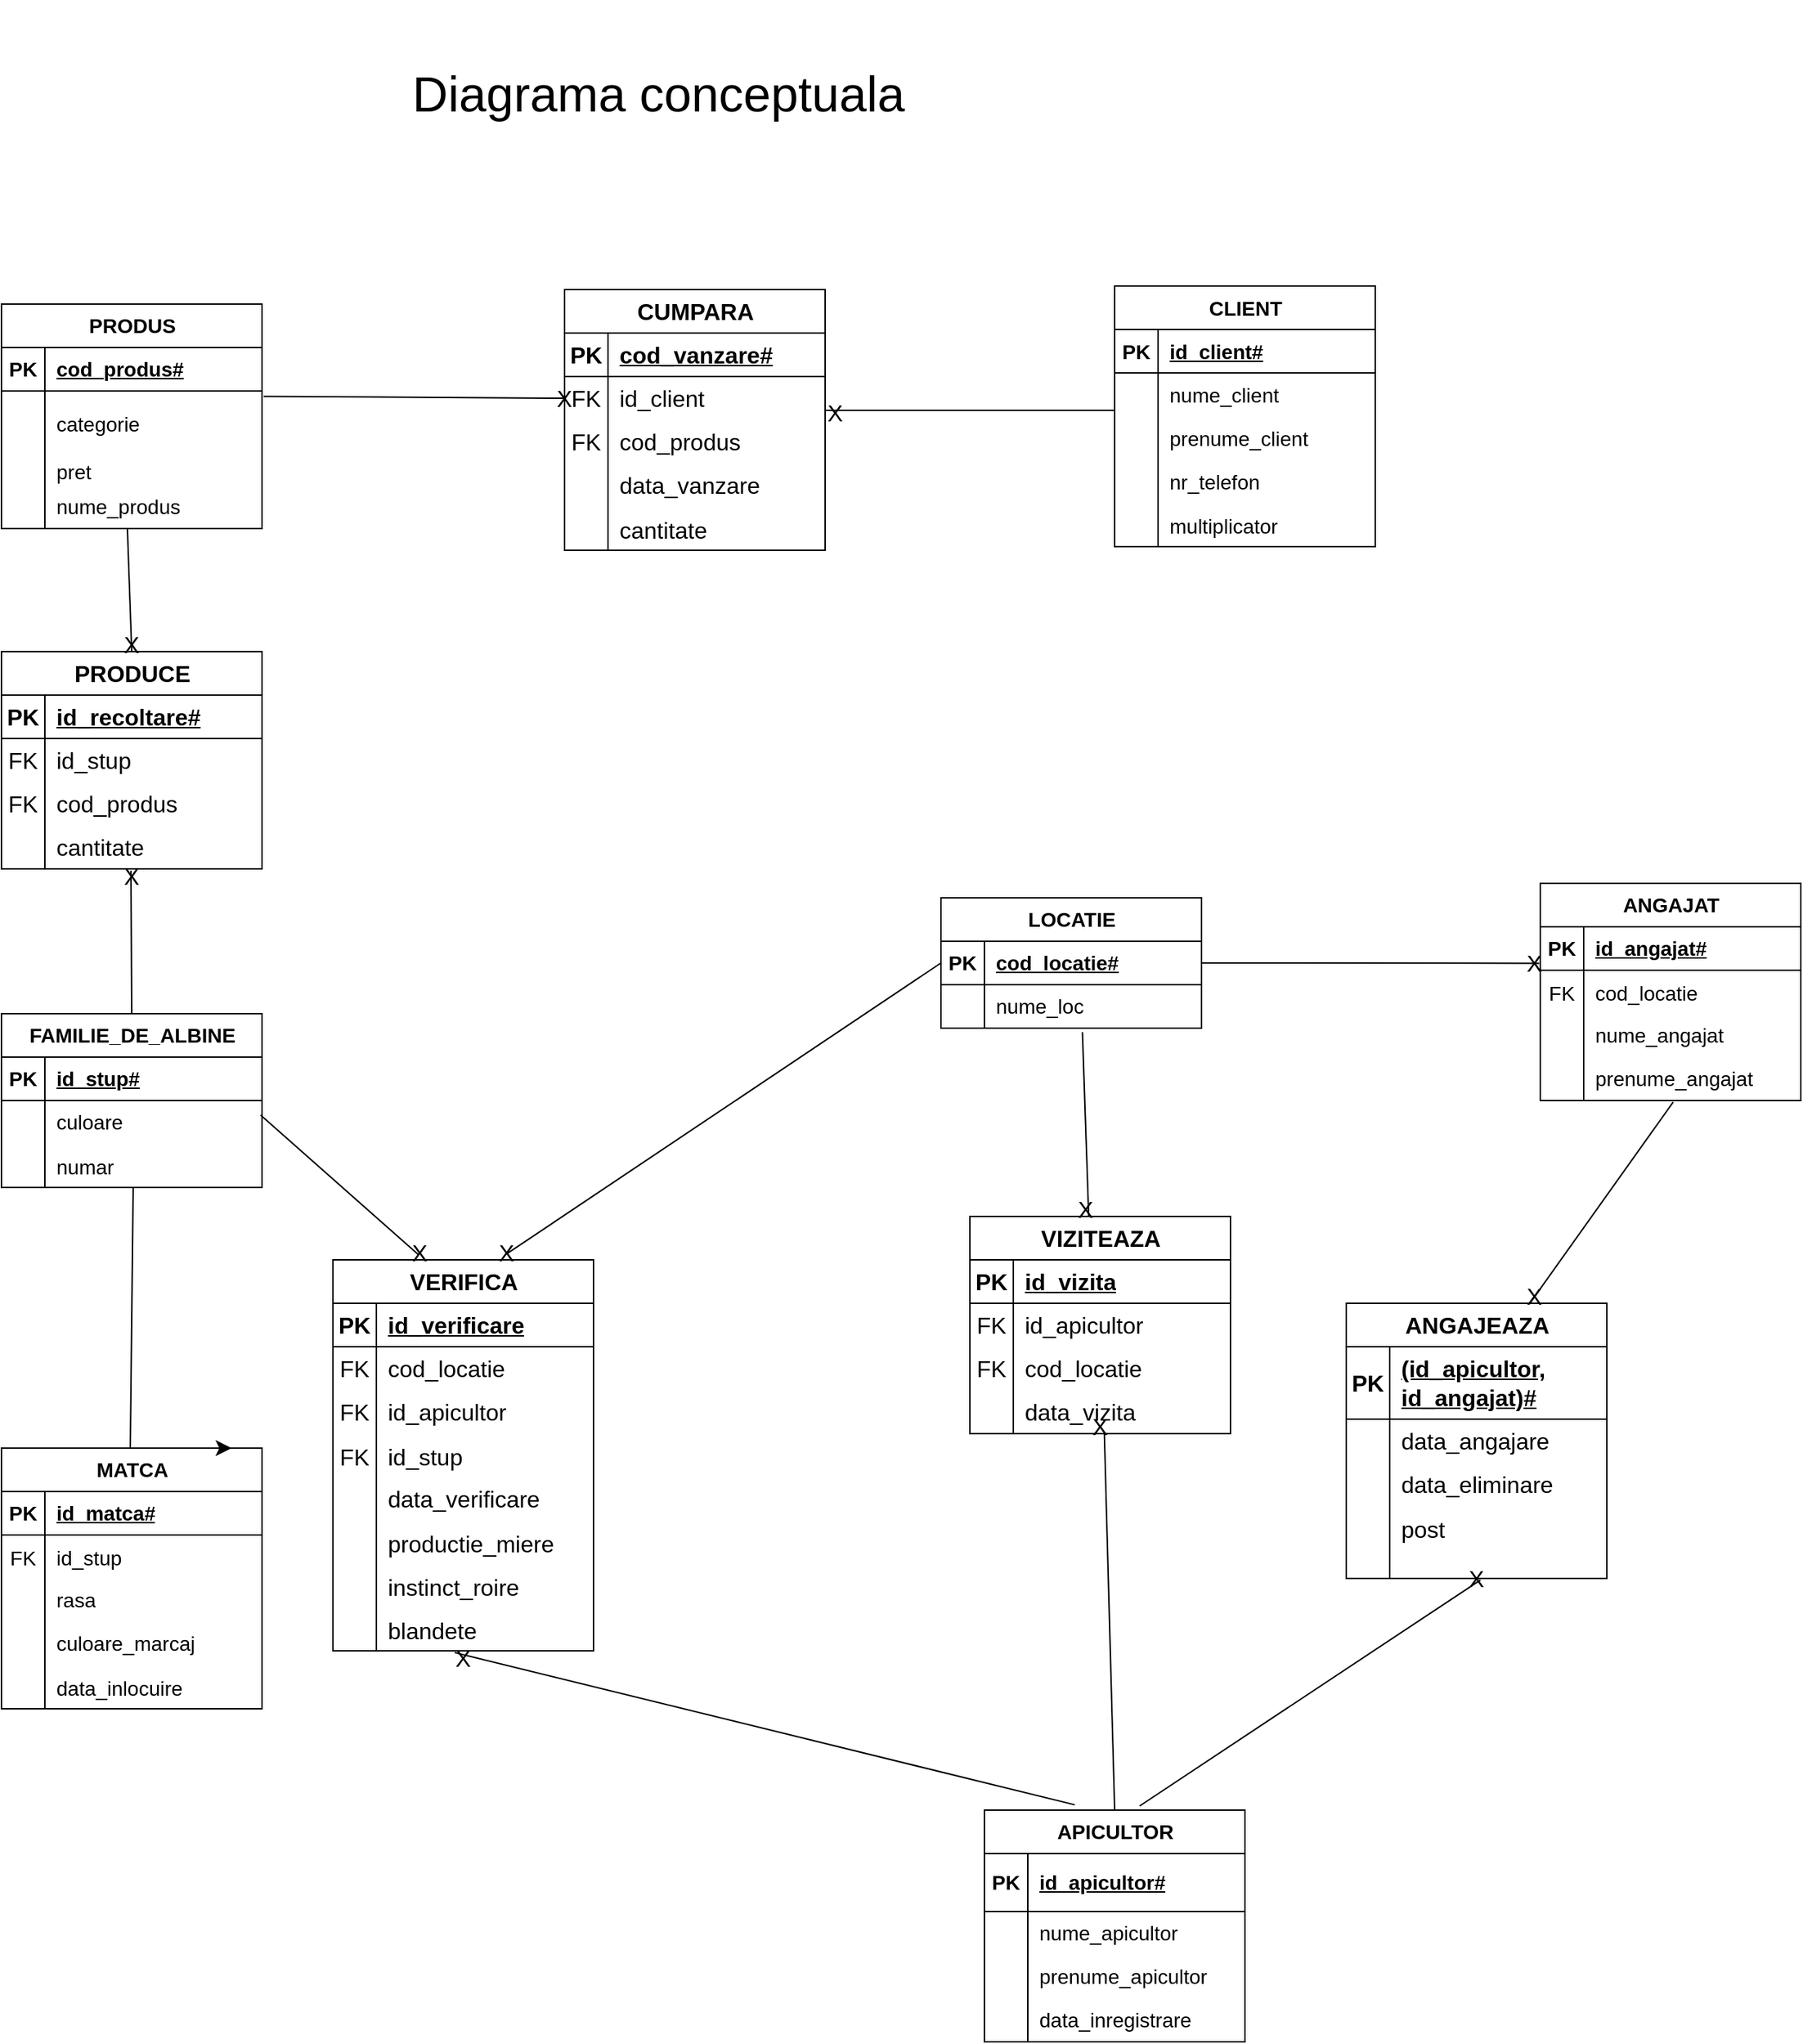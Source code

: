 <mxfile version="22.1.4" type="github" pages="2">
  <diagram id="C5RBs43oDa-KdzZeNtuy" name="Page-1">
    <mxGraphModel dx="2967" dy="1894" grid="1" gridSize="10" guides="1" tooltips="1" connect="1" arrows="1" fold="1" page="1" pageScale="1" pageWidth="827" pageHeight="1169" math="0" shadow="0">
      <root>
        <mxCell id="WIyWlLk6GJQsqaUBKTNV-0" />
        <mxCell id="WIyWlLk6GJQsqaUBKTNV-1" parent="WIyWlLk6GJQsqaUBKTNV-0" />
        <mxCell id="uplybTgH5wr1Kdxr1-fB-1" value="APICULTOR" style="shape=table;startSize=30;container=1;collapsible=1;childLayout=tableLayout;fixedRows=1;rowLines=0;fontStyle=1;align=center;resizeLast=1;html=1;fontSize=14;" parent="WIyWlLk6GJQsqaUBKTNV-1" vertex="1">
          <mxGeometry x="-730" y="490" width="180" height="160" as="geometry" />
        </mxCell>
        <mxCell id="uplybTgH5wr1Kdxr1-fB-2" value="" style="shape=tableRow;horizontal=0;startSize=0;swimlaneHead=0;swimlaneBody=0;fillColor=none;collapsible=0;dropTarget=0;points=[[0,0.5],[1,0.5]];portConstraint=eastwest;top=0;left=0;right=0;bottom=1;fontSize=14;" parent="uplybTgH5wr1Kdxr1-fB-1" vertex="1">
          <mxGeometry y="30" width="180" height="40" as="geometry" />
        </mxCell>
        <mxCell id="uplybTgH5wr1Kdxr1-fB-3" value="PK" style="shape=partialRectangle;connectable=0;fillColor=none;top=0;left=0;bottom=0;right=0;fontStyle=1;overflow=hidden;whiteSpace=wrap;html=1;fontSize=14;" parent="uplybTgH5wr1Kdxr1-fB-2" vertex="1">
          <mxGeometry width="30" height="40" as="geometry">
            <mxRectangle width="30" height="40" as="alternateBounds" />
          </mxGeometry>
        </mxCell>
        <mxCell id="uplybTgH5wr1Kdxr1-fB-4" value="id_apicultor#" style="shape=partialRectangle;connectable=0;fillColor=none;top=0;left=0;bottom=0;right=0;align=left;spacingLeft=6;fontStyle=5;overflow=hidden;whiteSpace=wrap;html=1;fontSize=14;" parent="uplybTgH5wr1Kdxr1-fB-2" vertex="1">
          <mxGeometry x="30" width="150" height="40" as="geometry">
            <mxRectangle width="150" height="40" as="alternateBounds" />
          </mxGeometry>
        </mxCell>
        <mxCell id="uplybTgH5wr1Kdxr1-fB-5" value="" style="shape=tableRow;horizontal=0;startSize=0;swimlaneHead=0;swimlaneBody=0;fillColor=none;collapsible=0;dropTarget=0;points=[[0,0.5],[1,0.5]];portConstraint=eastwest;top=0;left=0;right=0;bottom=0;fontSize=14;" parent="uplybTgH5wr1Kdxr1-fB-1" vertex="1">
          <mxGeometry y="70" width="180" height="30" as="geometry" />
        </mxCell>
        <mxCell id="uplybTgH5wr1Kdxr1-fB-6" value="" style="shape=partialRectangle;connectable=0;fillColor=none;top=0;left=0;bottom=0;right=0;editable=1;overflow=hidden;whiteSpace=wrap;html=1;fontSize=14;" parent="uplybTgH5wr1Kdxr1-fB-5" vertex="1">
          <mxGeometry width="30" height="30" as="geometry">
            <mxRectangle width="30" height="30" as="alternateBounds" />
          </mxGeometry>
        </mxCell>
        <mxCell id="uplybTgH5wr1Kdxr1-fB-7" value="nume_apicultor" style="shape=partialRectangle;connectable=0;fillColor=none;top=0;left=0;bottom=0;right=0;align=left;spacingLeft=6;overflow=hidden;whiteSpace=wrap;html=1;fontSize=14;" parent="uplybTgH5wr1Kdxr1-fB-5" vertex="1">
          <mxGeometry x="30" width="150" height="30" as="geometry">
            <mxRectangle width="150" height="30" as="alternateBounds" />
          </mxGeometry>
        </mxCell>
        <mxCell id="uplybTgH5wr1Kdxr1-fB-8" value="" style="shape=tableRow;horizontal=0;startSize=0;swimlaneHead=0;swimlaneBody=0;fillColor=none;collapsible=0;dropTarget=0;points=[[0,0.5],[1,0.5]];portConstraint=eastwest;top=0;left=0;right=0;bottom=0;fontSize=14;" parent="uplybTgH5wr1Kdxr1-fB-1" vertex="1">
          <mxGeometry y="100" width="180" height="30" as="geometry" />
        </mxCell>
        <mxCell id="uplybTgH5wr1Kdxr1-fB-9" value="" style="shape=partialRectangle;connectable=0;fillColor=none;top=0;left=0;bottom=0;right=0;editable=1;overflow=hidden;whiteSpace=wrap;html=1;fontSize=14;" parent="uplybTgH5wr1Kdxr1-fB-8" vertex="1">
          <mxGeometry width="30" height="30" as="geometry">
            <mxRectangle width="30" height="30" as="alternateBounds" />
          </mxGeometry>
        </mxCell>
        <mxCell id="uplybTgH5wr1Kdxr1-fB-10" value="prenume_apicultor" style="shape=partialRectangle;connectable=0;fillColor=none;top=0;left=0;bottom=0;right=0;align=left;spacingLeft=6;overflow=hidden;whiteSpace=wrap;html=1;fontSize=14;" parent="uplybTgH5wr1Kdxr1-fB-8" vertex="1">
          <mxGeometry x="30" width="150" height="30" as="geometry">
            <mxRectangle width="150" height="30" as="alternateBounds" />
          </mxGeometry>
        </mxCell>
        <mxCell id="uplybTgH5wr1Kdxr1-fB-11" value="" style="shape=tableRow;horizontal=0;startSize=0;swimlaneHead=0;swimlaneBody=0;fillColor=none;collapsible=0;dropTarget=0;points=[[0,0.5],[1,0.5]];portConstraint=eastwest;top=0;left=0;right=0;bottom=0;fontSize=14;" parent="uplybTgH5wr1Kdxr1-fB-1" vertex="1">
          <mxGeometry y="130" width="180" height="30" as="geometry" />
        </mxCell>
        <mxCell id="uplybTgH5wr1Kdxr1-fB-12" value="" style="shape=partialRectangle;connectable=0;fillColor=none;top=0;left=0;bottom=0;right=0;editable=1;overflow=hidden;whiteSpace=wrap;html=1;fontSize=14;" parent="uplybTgH5wr1Kdxr1-fB-11" vertex="1">
          <mxGeometry width="30" height="30" as="geometry">
            <mxRectangle width="30" height="30" as="alternateBounds" />
          </mxGeometry>
        </mxCell>
        <mxCell id="uplybTgH5wr1Kdxr1-fB-13" value="data_inregistrare" style="shape=partialRectangle;connectable=0;fillColor=none;top=0;left=0;bottom=0;right=0;align=left;spacingLeft=6;overflow=hidden;whiteSpace=wrap;html=1;fontSize=14;" parent="uplybTgH5wr1Kdxr1-fB-11" vertex="1">
          <mxGeometry x="30" width="150" height="30" as="geometry">
            <mxRectangle width="150" height="30" as="alternateBounds" />
          </mxGeometry>
        </mxCell>
        <mxCell id="uplybTgH5wr1Kdxr1-fB-27" value="LOCATIE" style="shape=table;startSize=30;container=1;collapsible=1;childLayout=tableLayout;fixedRows=1;rowLines=0;fontStyle=1;align=center;resizeLast=1;html=1;fontSize=14;" parent="WIyWlLk6GJQsqaUBKTNV-1" vertex="1">
          <mxGeometry x="-760" y="-140" width="180" height="90" as="geometry" />
        </mxCell>
        <mxCell id="uplybTgH5wr1Kdxr1-fB-28" value="" style="shape=tableRow;horizontal=0;startSize=0;swimlaneHead=0;swimlaneBody=0;fillColor=none;collapsible=0;dropTarget=0;points=[[0,0.5],[1,0.5]];portConstraint=eastwest;top=0;left=0;right=0;bottom=1;fontSize=14;" parent="uplybTgH5wr1Kdxr1-fB-27" vertex="1">
          <mxGeometry y="30" width="180" height="30" as="geometry" />
        </mxCell>
        <mxCell id="uplybTgH5wr1Kdxr1-fB-29" value="PK" style="shape=partialRectangle;connectable=0;fillColor=none;top=0;left=0;bottom=0;right=0;fontStyle=1;overflow=hidden;whiteSpace=wrap;html=1;fontSize=14;" parent="uplybTgH5wr1Kdxr1-fB-28" vertex="1">
          <mxGeometry width="30" height="30" as="geometry">
            <mxRectangle width="30" height="30" as="alternateBounds" />
          </mxGeometry>
        </mxCell>
        <mxCell id="uplybTgH5wr1Kdxr1-fB-30" value="cod_locatie#" style="shape=partialRectangle;connectable=0;fillColor=none;top=0;left=0;bottom=0;right=0;align=left;spacingLeft=6;fontStyle=5;overflow=hidden;whiteSpace=wrap;html=1;fontSize=14;" parent="uplybTgH5wr1Kdxr1-fB-28" vertex="1">
          <mxGeometry x="30" width="150" height="30" as="geometry">
            <mxRectangle width="150" height="30" as="alternateBounds" />
          </mxGeometry>
        </mxCell>
        <mxCell id="uplybTgH5wr1Kdxr1-fB-31" value="" style="shape=tableRow;horizontal=0;startSize=0;swimlaneHead=0;swimlaneBody=0;fillColor=none;collapsible=0;dropTarget=0;points=[[0,0.5],[1,0.5]];portConstraint=eastwest;top=0;left=0;right=0;bottom=0;fontSize=14;" parent="uplybTgH5wr1Kdxr1-fB-27" vertex="1">
          <mxGeometry y="60" width="180" height="30" as="geometry" />
        </mxCell>
        <mxCell id="uplybTgH5wr1Kdxr1-fB-32" value="" style="shape=partialRectangle;connectable=0;fillColor=none;top=0;left=0;bottom=0;right=0;editable=1;overflow=hidden;whiteSpace=wrap;html=1;fontSize=14;" parent="uplybTgH5wr1Kdxr1-fB-31" vertex="1">
          <mxGeometry width="30" height="30" as="geometry">
            <mxRectangle width="30" height="30" as="alternateBounds" />
          </mxGeometry>
        </mxCell>
        <mxCell id="uplybTgH5wr1Kdxr1-fB-33" value="nume_loc" style="shape=partialRectangle;connectable=0;fillColor=none;top=0;left=0;bottom=0;right=0;align=left;spacingLeft=6;overflow=hidden;whiteSpace=wrap;html=1;fontSize=14;" parent="uplybTgH5wr1Kdxr1-fB-31" vertex="1">
          <mxGeometry x="30" width="150" height="30" as="geometry">
            <mxRectangle width="150" height="30" as="alternateBounds" />
          </mxGeometry>
        </mxCell>
        <mxCell id="uplybTgH5wr1Kdxr1-fB-41" value="ANGAJAT" style="shape=table;startSize=30;container=1;collapsible=1;childLayout=tableLayout;fixedRows=1;rowLines=0;fontStyle=1;align=center;resizeLast=1;html=1;fontSize=14;" parent="WIyWlLk6GJQsqaUBKTNV-1" vertex="1">
          <mxGeometry x="-346" y="-150" width="180" height="150" as="geometry" />
        </mxCell>
        <mxCell id="uplybTgH5wr1Kdxr1-fB-42" value="" style="shape=tableRow;horizontal=0;startSize=0;swimlaneHead=0;swimlaneBody=0;fillColor=none;collapsible=0;dropTarget=0;points=[[0,0.5],[1,0.5]];portConstraint=eastwest;top=0;left=0;right=0;bottom=1;fontSize=14;" parent="uplybTgH5wr1Kdxr1-fB-41" vertex="1">
          <mxGeometry y="30" width="180" height="30" as="geometry" />
        </mxCell>
        <mxCell id="uplybTgH5wr1Kdxr1-fB-43" value="PK" style="shape=partialRectangle;connectable=0;fillColor=none;top=0;left=0;bottom=0;right=0;fontStyle=1;overflow=hidden;whiteSpace=wrap;html=1;fontSize=14;" parent="uplybTgH5wr1Kdxr1-fB-42" vertex="1">
          <mxGeometry width="30" height="30" as="geometry">
            <mxRectangle width="30" height="30" as="alternateBounds" />
          </mxGeometry>
        </mxCell>
        <mxCell id="uplybTgH5wr1Kdxr1-fB-44" value="id_angajat#" style="shape=partialRectangle;connectable=0;fillColor=none;top=0;left=0;bottom=0;right=0;align=left;spacingLeft=6;fontStyle=5;overflow=hidden;whiteSpace=wrap;html=1;fontSize=14;" parent="uplybTgH5wr1Kdxr1-fB-42" vertex="1">
          <mxGeometry x="30" width="150" height="30" as="geometry">
            <mxRectangle width="150" height="30" as="alternateBounds" />
          </mxGeometry>
        </mxCell>
        <mxCell id="VO8kSs1Xq8l8MAudban_-1" value="" style="shape=tableRow;horizontal=0;startSize=0;swimlaneHead=0;swimlaneBody=0;fillColor=none;collapsible=0;dropTarget=0;points=[[0,0.5],[1,0.5]];portConstraint=eastwest;top=0;left=0;right=0;bottom=0;fontSize=14;" parent="uplybTgH5wr1Kdxr1-fB-41" vertex="1">
          <mxGeometry y="60" width="180" height="30" as="geometry" />
        </mxCell>
        <mxCell id="VO8kSs1Xq8l8MAudban_-2" value="FK" style="shape=partialRectangle;connectable=0;fillColor=none;top=0;left=0;bottom=0;right=0;editable=1;overflow=hidden;fontSize=14;" parent="VO8kSs1Xq8l8MAudban_-1" vertex="1">
          <mxGeometry width="30" height="30" as="geometry">
            <mxRectangle width="30" height="30" as="alternateBounds" />
          </mxGeometry>
        </mxCell>
        <mxCell id="VO8kSs1Xq8l8MAudban_-3" value="cod_locatie" style="shape=partialRectangle;connectable=0;fillColor=none;top=0;left=0;bottom=0;right=0;align=left;spacingLeft=6;overflow=hidden;fontSize=14;" parent="VO8kSs1Xq8l8MAudban_-1" vertex="1">
          <mxGeometry x="30" width="150" height="30" as="geometry">
            <mxRectangle width="150" height="30" as="alternateBounds" />
          </mxGeometry>
        </mxCell>
        <mxCell id="uplybTgH5wr1Kdxr1-fB-45" value="" style="shape=tableRow;horizontal=0;startSize=0;swimlaneHead=0;swimlaneBody=0;fillColor=none;collapsible=0;dropTarget=0;points=[[0,0.5],[1,0.5]];portConstraint=eastwest;top=0;left=0;right=0;bottom=0;fontSize=14;" parent="uplybTgH5wr1Kdxr1-fB-41" vertex="1">
          <mxGeometry y="90" width="180" height="30" as="geometry" />
        </mxCell>
        <mxCell id="uplybTgH5wr1Kdxr1-fB-46" value="" style="shape=partialRectangle;connectable=0;fillColor=none;top=0;left=0;bottom=0;right=0;editable=1;overflow=hidden;whiteSpace=wrap;html=1;fontSize=14;" parent="uplybTgH5wr1Kdxr1-fB-45" vertex="1">
          <mxGeometry width="30" height="30" as="geometry">
            <mxRectangle width="30" height="30" as="alternateBounds" />
          </mxGeometry>
        </mxCell>
        <mxCell id="uplybTgH5wr1Kdxr1-fB-47" value="nume_angajat" style="shape=partialRectangle;connectable=0;fillColor=none;top=0;left=0;bottom=0;right=0;align=left;spacingLeft=6;overflow=hidden;whiteSpace=wrap;html=1;fontSize=14;" parent="uplybTgH5wr1Kdxr1-fB-45" vertex="1">
          <mxGeometry x="30" width="150" height="30" as="geometry">
            <mxRectangle width="150" height="30" as="alternateBounds" />
          </mxGeometry>
        </mxCell>
        <mxCell id="uplybTgH5wr1Kdxr1-fB-48" value="" style="shape=tableRow;horizontal=0;startSize=0;swimlaneHead=0;swimlaneBody=0;fillColor=none;collapsible=0;dropTarget=0;points=[[0,0.5],[1,0.5]];portConstraint=eastwest;top=0;left=0;right=0;bottom=0;fontSize=14;" parent="uplybTgH5wr1Kdxr1-fB-41" vertex="1">
          <mxGeometry y="120" width="180" height="30" as="geometry" />
        </mxCell>
        <mxCell id="uplybTgH5wr1Kdxr1-fB-49" value="" style="shape=partialRectangle;connectable=0;fillColor=none;top=0;left=0;bottom=0;right=0;editable=1;overflow=hidden;whiteSpace=wrap;html=1;fontSize=14;" parent="uplybTgH5wr1Kdxr1-fB-48" vertex="1">
          <mxGeometry width="30" height="30" as="geometry">
            <mxRectangle width="30" height="30" as="alternateBounds" />
          </mxGeometry>
        </mxCell>
        <mxCell id="uplybTgH5wr1Kdxr1-fB-50" value="prenume_angajat" style="shape=partialRectangle;connectable=0;fillColor=none;top=0;left=0;bottom=0;right=0;align=left;spacingLeft=6;overflow=hidden;whiteSpace=wrap;html=1;fontSize=14;" parent="uplybTgH5wr1Kdxr1-fB-48" vertex="1">
          <mxGeometry x="30" width="150" height="30" as="geometry">
            <mxRectangle width="150" height="30" as="alternateBounds" />
          </mxGeometry>
        </mxCell>
        <mxCell id="uplybTgH5wr1Kdxr1-fB-59" value="FAMILIE_DE_ALBINE" style="shape=table;startSize=30;container=1;collapsible=1;childLayout=tableLayout;fixedRows=1;rowLines=0;fontStyle=1;align=center;resizeLast=1;html=1;fontSize=14;" parent="WIyWlLk6GJQsqaUBKTNV-1" vertex="1">
          <mxGeometry x="-1409" y="-60" width="180" height="120" as="geometry" />
        </mxCell>
        <mxCell id="uplybTgH5wr1Kdxr1-fB-60" value="" style="shape=tableRow;horizontal=0;startSize=0;swimlaneHead=0;swimlaneBody=0;fillColor=none;collapsible=0;dropTarget=0;points=[[0,0.5],[1,0.5]];portConstraint=eastwest;top=0;left=0;right=0;bottom=1;fontSize=14;" parent="uplybTgH5wr1Kdxr1-fB-59" vertex="1">
          <mxGeometry y="30" width="180" height="30" as="geometry" />
        </mxCell>
        <mxCell id="uplybTgH5wr1Kdxr1-fB-61" value="PK" style="shape=partialRectangle;connectable=0;fillColor=none;top=0;left=0;bottom=0;right=0;fontStyle=1;overflow=hidden;whiteSpace=wrap;html=1;fontSize=14;" parent="uplybTgH5wr1Kdxr1-fB-60" vertex="1">
          <mxGeometry width="30" height="30" as="geometry">
            <mxRectangle width="30" height="30" as="alternateBounds" />
          </mxGeometry>
        </mxCell>
        <mxCell id="uplybTgH5wr1Kdxr1-fB-62" value="id_stup#" style="shape=partialRectangle;connectable=0;fillColor=none;top=0;left=0;bottom=0;right=0;align=left;spacingLeft=6;fontStyle=5;overflow=hidden;whiteSpace=wrap;html=1;fontSize=14;" parent="uplybTgH5wr1Kdxr1-fB-60" vertex="1">
          <mxGeometry x="30" width="150" height="30" as="geometry">
            <mxRectangle width="150" height="30" as="alternateBounds" />
          </mxGeometry>
        </mxCell>
        <mxCell id="uplybTgH5wr1Kdxr1-fB-63" value="" style="shape=tableRow;horizontal=0;startSize=0;swimlaneHead=0;swimlaneBody=0;fillColor=none;collapsible=0;dropTarget=0;points=[[0,0.5],[1,0.5]];portConstraint=eastwest;top=0;left=0;right=0;bottom=0;fontSize=14;" parent="uplybTgH5wr1Kdxr1-fB-59" vertex="1">
          <mxGeometry y="60" width="180" height="30" as="geometry" />
        </mxCell>
        <mxCell id="uplybTgH5wr1Kdxr1-fB-64" value="" style="shape=partialRectangle;connectable=0;fillColor=none;top=0;left=0;bottom=0;right=0;editable=1;overflow=hidden;whiteSpace=wrap;html=1;fontSize=14;" parent="uplybTgH5wr1Kdxr1-fB-63" vertex="1">
          <mxGeometry width="30" height="30" as="geometry">
            <mxRectangle width="30" height="30" as="alternateBounds" />
          </mxGeometry>
        </mxCell>
        <mxCell id="uplybTgH5wr1Kdxr1-fB-65" value="culoare" style="shape=partialRectangle;connectable=0;fillColor=none;top=0;left=0;bottom=0;right=0;align=left;spacingLeft=6;overflow=hidden;whiteSpace=wrap;html=1;fontSize=14;" parent="uplybTgH5wr1Kdxr1-fB-63" vertex="1">
          <mxGeometry x="30" width="150" height="30" as="geometry">
            <mxRectangle width="150" height="30" as="alternateBounds" />
          </mxGeometry>
        </mxCell>
        <mxCell id="kf5wnfs-S66S3ArBYG0h-60" value="" style="shape=tableRow;horizontal=0;startSize=0;swimlaneHead=0;swimlaneBody=0;fillColor=none;collapsible=0;dropTarget=0;points=[[0,0.5],[1,0.5]];portConstraint=eastwest;top=0;left=0;right=0;bottom=0;fontSize=14;" parent="uplybTgH5wr1Kdxr1-fB-59" vertex="1">
          <mxGeometry y="90" width="180" height="30" as="geometry" />
        </mxCell>
        <mxCell id="kf5wnfs-S66S3ArBYG0h-61" value="" style="shape=partialRectangle;connectable=0;fillColor=none;top=0;left=0;bottom=0;right=0;editable=1;overflow=hidden;fontSize=14;" parent="kf5wnfs-S66S3ArBYG0h-60" vertex="1">
          <mxGeometry width="30" height="30" as="geometry">
            <mxRectangle width="30" height="30" as="alternateBounds" />
          </mxGeometry>
        </mxCell>
        <mxCell id="kf5wnfs-S66S3ArBYG0h-62" value="numar" style="shape=partialRectangle;connectable=0;fillColor=none;top=0;left=0;bottom=0;right=0;align=left;spacingLeft=6;overflow=hidden;fontSize=14;" parent="kf5wnfs-S66S3ArBYG0h-60" vertex="1">
          <mxGeometry x="30" width="150" height="30" as="geometry">
            <mxRectangle width="150" height="30" as="alternateBounds" />
          </mxGeometry>
        </mxCell>
        <mxCell id="uplybTgH5wr1Kdxr1-fB-119" value="PRODUS" style="shape=table;startSize=30;container=1;collapsible=1;childLayout=tableLayout;fixedRows=1;rowLines=0;fontStyle=1;align=center;resizeLast=1;html=1;fontSize=14;" parent="WIyWlLk6GJQsqaUBKTNV-1" vertex="1">
          <mxGeometry x="-1409" y="-550" width="180" height="155" as="geometry" />
        </mxCell>
        <mxCell id="uplybTgH5wr1Kdxr1-fB-120" value="" style="shape=tableRow;horizontal=0;startSize=0;swimlaneHead=0;swimlaneBody=0;fillColor=none;collapsible=0;dropTarget=0;points=[[0,0.5],[1,0.5]];portConstraint=eastwest;top=0;left=0;right=0;bottom=1;fontSize=14;" parent="uplybTgH5wr1Kdxr1-fB-119" vertex="1">
          <mxGeometry y="30" width="180" height="30" as="geometry" />
        </mxCell>
        <mxCell id="uplybTgH5wr1Kdxr1-fB-121" value="PK" style="shape=partialRectangle;connectable=0;fillColor=none;top=0;left=0;bottom=0;right=0;fontStyle=1;overflow=hidden;whiteSpace=wrap;html=1;fontSize=14;" parent="uplybTgH5wr1Kdxr1-fB-120" vertex="1">
          <mxGeometry width="30" height="30" as="geometry">
            <mxRectangle width="30" height="30" as="alternateBounds" />
          </mxGeometry>
        </mxCell>
        <mxCell id="uplybTgH5wr1Kdxr1-fB-122" value="cod_produs#" style="shape=partialRectangle;connectable=0;fillColor=none;top=0;left=0;bottom=0;right=0;align=left;spacingLeft=6;fontStyle=5;overflow=hidden;whiteSpace=wrap;html=1;fontSize=14;" parent="uplybTgH5wr1Kdxr1-fB-120" vertex="1">
          <mxGeometry x="30" width="150" height="30" as="geometry">
            <mxRectangle width="150" height="30" as="alternateBounds" />
          </mxGeometry>
        </mxCell>
        <mxCell id="uplybTgH5wr1Kdxr1-fB-123" value="" style="shape=tableRow;horizontal=0;startSize=0;swimlaneHead=0;swimlaneBody=0;fillColor=none;collapsible=0;dropTarget=0;points=[[0,0.5],[1,0.5]];portConstraint=eastwest;top=0;left=0;right=0;bottom=0;fontSize=14;" parent="uplybTgH5wr1Kdxr1-fB-119" vertex="1">
          <mxGeometry y="60" width="180" height="45" as="geometry" />
        </mxCell>
        <mxCell id="uplybTgH5wr1Kdxr1-fB-124" value="" style="shape=partialRectangle;connectable=0;fillColor=none;top=0;left=0;bottom=0;right=0;editable=1;overflow=hidden;whiteSpace=wrap;html=1;fontSize=14;" parent="uplybTgH5wr1Kdxr1-fB-123" vertex="1">
          <mxGeometry width="30" height="45" as="geometry">
            <mxRectangle width="30" height="45" as="alternateBounds" />
          </mxGeometry>
        </mxCell>
        <mxCell id="uplybTgH5wr1Kdxr1-fB-125" value="&lt;font style=&quot;font-size: 14px;&quot;&gt;categorie&lt;/font&gt;" style="shape=partialRectangle;connectable=0;fillColor=none;top=0;left=0;bottom=0;right=0;align=left;spacingLeft=6;overflow=hidden;whiteSpace=wrap;html=1;fontSize=14;" parent="uplybTgH5wr1Kdxr1-fB-123" vertex="1">
          <mxGeometry x="30" width="150" height="45" as="geometry">
            <mxRectangle width="150" height="45" as="alternateBounds" />
          </mxGeometry>
        </mxCell>
        <mxCell id="uplybTgH5wr1Kdxr1-fB-126" value="" style="shape=tableRow;horizontal=0;startSize=0;swimlaneHead=0;swimlaneBody=0;fillColor=none;collapsible=0;dropTarget=0;points=[[0,0.5],[1,0.5]];portConstraint=eastwest;top=0;left=0;right=0;bottom=0;fontSize=14;" parent="uplybTgH5wr1Kdxr1-fB-119" vertex="1">
          <mxGeometry y="105" width="180" height="20" as="geometry" />
        </mxCell>
        <mxCell id="uplybTgH5wr1Kdxr1-fB-127" value="" style="shape=partialRectangle;connectable=0;fillColor=none;top=0;left=0;bottom=0;right=0;editable=1;overflow=hidden;whiteSpace=wrap;html=1;fontSize=14;" parent="uplybTgH5wr1Kdxr1-fB-126" vertex="1">
          <mxGeometry width="30" height="20" as="geometry">
            <mxRectangle width="30" height="20" as="alternateBounds" />
          </mxGeometry>
        </mxCell>
        <mxCell id="uplybTgH5wr1Kdxr1-fB-128" value="&lt;font style=&quot;font-size: 14px;&quot;&gt;pret&lt;/font&gt;" style="shape=partialRectangle;connectable=0;fillColor=none;top=0;left=0;bottom=0;right=0;align=left;spacingLeft=6;overflow=hidden;whiteSpace=wrap;html=1;fontSize=14;" parent="uplybTgH5wr1Kdxr1-fB-126" vertex="1">
          <mxGeometry x="30" width="150" height="20" as="geometry">
            <mxRectangle width="150" height="20" as="alternateBounds" />
          </mxGeometry>
        </mxCell>
        <mxCell id="uplybTgH5wr1Kdxr1-fB-129" value="" style="shape=tableRow;horizontal=0;startSize=0;swimlaneHead=0;swimlaneBody=0;fillColor=none;collapsible=0;dropTarget=0;points=[[0,0.5],[1,0.5]];portConstraint=eastwest;top=0;left=0;right=0;bottom=0;fontSize=14;" parent="uplybTgH5wr1Kdxr1-fB-119" vertex="1">
          <mxGeometry y="125" width="180" height="30" as="geometry" />
        </mxCell>
        <mxCell id="uplybTgH5wr1Kdxr1-fB-130" value="" style="shape=partialRectangle;connectable=0;fillColor=none;top=0;left=0;bottom=0;right=0;editable=1;overflow=hidden;whiteSpace=wrap;html=1;fontSize=14;" parent="uplybTgH5wr1Kdxr1-fB-129" vertex="1">
          <mxGeometry width="30" height="30" as="geometry">
            <mxRectangle width="30" height="30" as="alternateBounds" />
          </mxGeometry>
        </mxCell>
        <mxCell id="uplybTgH5wr1Kdxr1-fB-131" value="&lt;font style=&quot;font-size: 14px;&quot;&gt;nume_produs&lt;/font&gt;" style="shape=partialRectangle;connectable=0;fillColor=none;top=0;left=0;bottom=0;right=0;align=left;spacingLeft=6;overflow=hidden;whiteSpace=wrap;html=1;fontSize=14;" parent="uplybTgH5wr1Kdxr1-fB-129" vertex="1">
          <mxGeometry x="30" width="150" height="30" as="geometry">
            <mxRectangle width="150" height="30" as="alternateBounds" />
          </mxGeometry>
        </mxCell>
        <mxCell id="uplybTgH5wr1Kdxr1-fB-132" value="&lt;font style=&quot;font-size: 14px;&quot;&gt;CLIENT&lt;/font&gt;" style="shape=table;startSize=30;container=1;collapsible=1;childLayout=tableLayout;fixedRows=1;rowLines=0;fontStyle=1;align=center;resizeLast=1;html=1;fontSize=14;" parent="WIyWlLk6GJQsqaUBKTNV-1" vertex="1">
          <mxGeometry x="-640" y="-562.5" width="180" height="180" as="geometry" />
        </mxCell>
        <mxCell id="uplybTgH5wr1Kdxr1-fB-133" value="" style="shape=tableRow;horizontal=0;startSize=0;swimlaneHead=0;swimlaneBody=0;fillColor=none;collapsible=0;dropTarget=0;points=[[0,0.5],[1,0.5]];portConstraint=eastwest;top=0;left=0;right=0;bottom=1;fontSize=14;" parent="uplybTgH5wr1Kdxr1-fB-132" vertex="1">
          <mxGeometry y="30" width="180" height="30" as="geometry" />
        </mxCell>
        <mxCell id="uplybTgH5wr1Kdxr1-fB-134" value="&lt;font style=&quot;font-size: 14px;&quot;&gt;PK&lt;/font&gt;" style="shape=partialRectangle;connectable=0;fillColor=none;top=0;left=0;bottom=0;right=0;fontStyle=1;overflow=hidden;whiteSpace=wrap;html=1;fontSize=14;" parent="uplybTgH5wr1Kdxr1-fB-133" vertex="1">
          <mxGeometry width="30" height="30" as="geometry">
            <mxRectangle width="30" height="30" as="alternateBounds" />
          </mxGeometry>
        </mxCell>
        <mxCell id="uplybTgH5wr1Kdxr1-fB-135" value="&lt;font style=&quot;font-size: 14px;&quot;&gt;id_client#&lt;/font&gt;" style="shape=partialRectangle;connectable=0;fillColor=none;top=0;left=0;bottom=0;right=0;align=left;spacingLeft=6;fontStyle=5;overflow=hidden;whiteSpace=wrap;html=1;fontSize=14;" parent="uplybTgH5wr1Kdxr1-fB-133" vertex="1">
          <mxGeometry x="30" width="150" height="30" as="geometry">
            <mxRectangle width="150" height="30" as="alternateBounds" />
          </mxGeometry>
        </mxCell>
        <mxCell id="uplybTgH5wr1Kdxr1-fB-136" value="" style="shape=tableRow;horizontal=0;startSize=0;swimlaneHead=0;swimlaneBody=0;fillColor=none;collapsible=0;dropTarget=0;points=[[0,0.5],[1,0.5]];portConstraint=eastwest;top=0;left=0;right=0;bottom=0;fontSize=14;" parent="uplybTgH5wr1Kdxr1-fB-132" vertex="1">
          <mxGeometry y="60" width="180" height="30" as="geometry" />
        </mxCell>
        <mxCell id="uplybTgH5wr1Kdxr1-fB-137" value="" style="shape=partialRectangle;connectable=0;fillColor=none;top=0;left=0;bottom=0;right=0;editable=1;overflow=hidden;whiteSpace=wrap;html=1;fontSize=14;" parent="uplybTgH5wr1Kdxr1-fB-136" vertex="1">
          <mxGeometry width="30" height="30" as="geometry">
            <mxRectangle width="30" height="30" as="alternateBounds" />
          </mxGeometry>
        </mxCell>
        <mxCell id="uplybTgH5wr1Kdxr1-fB-138" value="&lt;font style=&quot;font-size: 14px;&quot;&gt;nume_client&lt;/font&gt;" style="shape=partialRectangle;connectable=0;fillColor=none;top=0;left=0;bottom=0;right=0;align=left;spacingLeft=6;overflow=hidden;whiteSpace=wrap;html=1;fontSize=14;" parent="uplybTgH5wr1Kdxr1-fB-136" vertex="1">
          <mxGeometry x="30" width="150" height="30" as="geometry">
            <mxRectangle width="150" height="30" as="alternateBounds" />
          </mxGeometry>
        </mxCell>
        <mxCell id="uplybTgH5wr1Kdxr1-fB-139" value="" style="shape=tableRow;horizontal=0;startSize=0;swimlaneHead=0;swimlaneBody=0;fillColor=none;collapsible=0;dropTarget=0;points=[[0,0.5],[1,0.5]];portConstraint=eastwest;top=0;left=0;right=0;bottom=0;fontSize=14;" parent="uplybTgH5wr1Kdxr1-fB-132" vertex="1">
          <mxGeometry y="90" width="180" height="30" as="geometry" />
        </mxCell>
        <mxCell id="uplybTgH5wr1Kdxr1-fB-140" value="" style="shape=partialRectangle;connectable=0;fillColor=none;top=0;left=0;bottom=0;right=0;editable=1;overflow=hidden;whiteSpace=wrap;html=1;fontSize=14;" parent="uplybTgH5wr1Kdxr1-fB-139" vertex="1">
          <mxGeometry width="30" height="30" as="geometry">
            <mxRectangle width="30" height="30" as="alternateBounds" />
          </mxGeometry>
        </mxCell>
        <mxCell id="uplybTgH5wr1Kdxr1-fB-141" value="&lt;font style=&quot;font-size: 14px;&quot;&gt;prenume_client&lt;/font&gt;" style="shape=partialRectangle;connectable=0;fillColor=none;top=0;left=0;bottom=0;right=0;align=left;spacingLeft=6;overflow=hidden;whiteSpace=wrap;html=1;fontSize=14;" parent="uplybTgH5wr1Kdxr1-fB-139" vertex="1">
          <mxGeometry x="30" width="150" height="30" as="geometry">
            <mxRectangle width="150" height="30" as="alternateBounds" />
          </mxGeometry>
        </mxCell>
        <mxCell id="uplybTgH5wr1Kdxr1-fB-142" value="" style="shape=tableRow;horizontal=0;startSize=0;swimlaneHead=0;swimlaneBody=0;fillColor=none;collapsible=0;dropTarget=0;points=[[0,0.5],[1,0.5]];portConstraint=eastwest;top=0;left=0;right=0;bottom=0;fontSize=14;" parent="uplybTgH5wr1Kdxr1-fB-132" vertex="1">
          <mxGeometry y="120" width="180" height="30" as="geometry" />
        </mxCell>
        <mxCell id="uplybTgH5wr1Kdxr1-fB-143" value="" style="shape=partialRectangle;connectable=0;fillColor=none;top=0;left=0;bottom=0;right=0;editable=1;overflow=hidden;whiteSpace=wrap;html=1;fontSize=14;" parent="uplybTgH5wr1Kdxr1-fB-142" vertex="1">
          <mxGeometry width="30" height="30" as="geometry">
            <mxRectangle width="30" height="30" as="alternateBounds" />
          </mxGeometry>
        </mxCell>
        <mxCell id="uplybTgH5wr1Kdxr1-fB-144" value="&lt;font style=&quot;font-size: 14px;&quot;&gt;nr_telefon&lt;/font&gt;" style="shape=partialRectangle;connectable=0;fillColor=none;top=0;left=0;bottom=0;right=0;align=left;spacingLeft=6;overflow=hidden;whiteSpace=wrap;html=1;fontSize=14;" parent="uplybTgH5wr1Kdxr1-fB-142" vertex="1">
          <mxGeometry x="30" width="150" height="30" as="geometry">
            <mxRectangle width="150" height="30" as="alternateBounds" />
          </mxGeometry>
        </mxCell>
        <mxCell id="GJAeHWKB_vCoYjxJ0Ufr-5" value="" style="shape=tableRow;horizontal=0;startSize=0;swimlaneHead=0;swimlaneBody=0;fillColor=none;collapsible=0;dropTarget=0;points=[[0,0.5],[1,0.5]];portConstraint=eastwest;top=0;left=0;right=0;bottom=0;fontSize=14;" parent="uplybTgH5wr1Kdxr1-fB-132" vertex="1">
          <mxGeometry y="150" width="180" height="30" as="geometry" />
        </mxCell>
        <mxCell id="GJAeHWKB_vCoYjxJ0Ufr-6" value="" style="shape=partialRectangle;connectable=0;fillColor=none;top=0;left=0;bottom=0;right=0;editable=1;overflow=hidden;fontSize=14;" parent="GJAeHWKB_vCoYjxJ0Ufr-5" vertex="1">
          <mxGeometry width="30" height="30" as="geometry">
            <mxRectangle width="30" height="30" as="alternateBounds" />
          </mxGeometry>
        </mxCell>
        <mxCell id="GJAeHWKB_vCoYjxJ0Ufr-7" value="multiplicator" style="shape=partialRectangle;connectable=0;fillColor=none;top=0;left=0;bottom=0;right=0;align=left;spacingLeft=6;overflow=hidden;fontSize=14;" parent="GJAeHWKB_vCoYjxJ0Ufr-5" vertex="1">
          <mxGeometry x="30" width="150" height="30" as="geometry">
            <mxRectangle width="150" height="30" as="alternateBounds" />
          </mxGeometry>
        </mxCell>
        <mxCell id="uplybTgH5wr1Kdxr1-fB-145" style="edgeStyle=none;curved=1;rounded=0;orthogonalLoop=1;jettySize=auto;html=1;exitX=0.75;exitY=0;exitDx=0;exitDy=0;fontSize=14;startSize=8;endSize=8;" parent="WIyWlLk6GJQsqaUBKTNV-1" source="uplybTgH5wr1Kdxr1-fB-132" target="uplybTgH5wr1Kdxr1-fB-132" edge="1">
          <mxGeometry relative="1" as="geometry" />
        </mxCell>
        <mxCell id="kf5wnfs-S66S3ArBYG0h-4" value="" style="endArrow=none;html=1;rounded=0;fontSize=14;startSize=8;endSize=8;curved=1;exitX=0.5;exitY=0;exitDx=0;exitDy=0;" parent="WIyWlLk6GJQsqaUBKTNV-1" edge="1">
          <mxGeometry relative="1" as="geometry">
            <mxPoint x="-1320" y="240" as="sourcePoint" />
            <mxPoint x="-1318" y="60" as="targetPoint" />
          </mxGeometry>
        </mxCell>
        <mxCell id="kf5wnfs-S66S3ArBYG0h-29" value="" style="endArrow=none;html=1;rounded=0;fontSize=14;startSize=8;endSize=8;curved=1;entryX=0;entryY=0.5;entryDx=0;entryDy=0;exitX=0.664;exitY=-0.014;exitDx=0;exitDy=0;exitPerimeter=0;" parent="WIyWlLk6GJQsqaUBKTNV-1" source="VYZ7k9OSQ-XmTaxBpKPU-0" target="uplybTgH5wr1Kdxr1-fB-28" edge="1">
          <mxGeometry relative="1" as="geometry">
            <mxPoint x="-1070" y="-150" as="sourcePoint" />
            <mxPoint x="-1070" y="-75" as="targetPoint" />
          </mxGeometry>
        </mxCell>
        <mxCell id="kf5wnfs-S66S3ArBYG0h-40" style="edgeStyle=none;curved=1;rounded=0;orthogonalLoop=1;jettySize=auto;html=1;exitX=0.75;exitY=0;exitDx=0;exitDy=0;fontSize=14;startSize=8;endSize=8;" parent="WIyWlLk6GJQsqaUBKTNV-1" edge="1">
          <mxGeometry relative="1" as="geometry">
            <mxPoint x="-1212" y="50" as="sourcePoint" />
            <mxPoint x="-1212" y="50" as="targetPoint" />
          </mxGeometry>
        </mxCell>
        <mxCell id="Mgi0bur8p7sXiOA3nzR_-20" value="&lt;font style=&quot;font-size: 14px;&quot;&gt;MATCA&lt;/font&gt;" style="shape=table;startSize=30;container=1;collapsible=1;childLayout=tableLayout;fixedRows=1;rowLines=0;fontStyle=1;align=center;resizeLast=1;html=1;fontSize=14;" parent="WIyWlLk6GJQsqaUBKTNV-1" vertex="1">
          <mxGeometry x="-1409" y="240" width="180" height="180" as="geometry" />
        </mxCell>
        <mxCell id="Mgi0bur8p7sXiOA3nzR_-21" value="" style="shape=tableRow;horizontal=0;startSize=0;swimlaneHead=0;swimlaneBody=0;fillColor=none;collapsible=0;dropTarget=0;points=[[0,0.5],[1,0.5]];portConstraint=eastwest;top=0;left=0;right=0;bottom=1;fontSize=14;" parent="Mgi0bur8p7sXiOA3nzR_-20" vertex="1">
          <mxGeometry y="30" width="180" height="30" as="geometry" />
        </mxCell>
        <mxCell id="Mgi0bur8p7sXiOA3nzR_-22" value="&lt;font style=&quot;font-size: 14px;&quot;&gt;PK&lt;/font&gt;" style="shape=partialRectangle;connectable=0;fillColor=none;top=0;left=0;bottom=0;right=0;fontStyle=1;overflow=hidden;whiteSpace=wrap;html=1;fontSize=14;" parent="Mgi0bur8p7sXiOA3nzR_-21" vertex="1">
          <mxGeometry width="30" height="30" as="geometry">
            <mxRectangle width="30" height="30" as="alternateBounds" />
          </mxGeometry>
        </mxCell>
        <mxCell id="Mgi0bur8p7sXiOA3nzR_-23" value="&lt;font style=&quot;font-size: 14px;&quot;&gt;id_matca#&lt;/font&gt;" style="shape=partialRectangle;connectable=0;fillColor=none;top=0;left=0;bottom=0;right=0;align=left;spacingLeft=6;fontStyle=5;overflow=hidden;whiteSpace=wrap;html=1;fontSize=14;" parent="Mgi0bur8p7sXiOA3nzR_-21" vertex="1">
          <mxGeometry x="30" width="150" height="30" as="geometry">
            <mxRectangle width="150" height="30" as="alternateBounds" />
          </mxGeometry>
        </mxCell>
        <mxCell id="Mgi0bur8p7sXiOA3nzR_-59" value="" style="shape=tableRow;horizontal=0;startSize=0;swimlaneHead=0;swimlaneBody=0;fillColor=none;collapsible=0;dropTarget=0;points=[[0,0.5],[1,0.5]];portConstraint=eastwest;top=0;left=0;right=0;bottom=0;fontSize=14;" parent="Mgi0bur8p7sXiOA3nzR_-20" vertex="1">
          <mxGeometry y="60" width="180" height="30" as="geometry" />
        </mxCell>
        <mxCell id="Mgi0bur8p7sXiOA3nzR_-60" value="FK" style="shape=partialRectangle;connectable=0;fillColor=none;top=0;left=0;bottom=0;right=0;editable=1;overflow=hidden;fontSize=14;" parent="Mgi0bur8p7sXiOA3nzR_-59" vertex="1">
          <mxGeometry width="30" height="30" as="geometry">
            <mxRectangle width="30" height="30" as="alternateBounds" />
          </mxGeometry>
        </mxCell>
        <mxCell id="Mgi0bur8p7sXiOA3nzR_-61" value="id_stup" style="shape=partialRectangle;connectable=0;fillColor=none;top=0;left=0;bottom=0;right=0;align=left;spacingLeft=6;overflow=hidden;fontSize=14;fontStyle=0;dashed=1;strokeWidth=5;" parent="Mgi0bur8p7sXiOA3nzR_-59" vertex="1">
          <mxGeometry x="30" width="150" height="30" as="geometry">
            <mxRectangle width="150" height="30" as="alternateBounds" />
          </mxGeometry>
        </mxCell>
        <mxCell id="Mgi0bur8p7sXiOA3nzR_-24" value="" style="shape=tableRow;horizontal=0;startSize=0;swimlaneHead=0;swimlaneBody=0;fillColor=none;collapsible=0;dropTarget=0;points=[[0,0.5],[1,0.5]];portConstraint=eastwest;top=0;left=0;right=0;bottom=0;fontSize=14;" parent="Mgi0bur8p7sXiOA3nzR_-20" vertex="1">
          <mxGeometry y="90" width="180" height="30" as="geometry" />
        </mxCell>
        <mxCell id="Mgi0bur8p7sXiOA3nzR_-25" value="" style="shape=partialRectangle;connectable=0;fillColor=none;top=0;left=0;bottom=0;right=0;editable=1;overflow=hidden;whiteSpace=wrap;html=1;fontSize=14;" parent="Mgi0bur8p7sXiOA3nzR_-24" vertex="1">
          <mxGeometry width="30" height="30" as="geometry">
            <mxRectangle width="30" height="30" as="alternateBounds" />
          </mxGeometry>
        </mxCell>
        <mxCell id="Mgi0bur8p7sXiOA3nzR_-26" value="&lt;font style=&quot;font-size: 14px;&quot;&gt;rasa&lt;/font&gt;" style="shape=partialRectangle;connectable=0;fillColor=none;top=0;left=0;bottom=0;right=0;align=left;spacingLeft=6;overflow=hidden;whiteSpace=wrap;html=1;fontSize=14;" parent="Mgi0bur8p7sXiOA3nzR_-24" vertex="1">
          <mxGeometry x="30" width="150" height="30" as="geometry">
            <mxRectangle width="150" height="30" as="alternateBounds" />
          </mxGeometry>
        </mxCell>
        <mxCell id="Mgi0bur8p7sXiOA3nzR_-27" value="" style="shape=tableRow;horizontal=0;startSize=0;swimlaneHead=0;swimlaneBody=0;fillColor=none;collapsible=0;dropTarget=0;points=[[0,0.5],[1,0.5]];portConstraint=eastwest;top=0;left=0;right=0;bottom=0;fontSize=14;" parent="Mgi0bur8p7sXiOA3nzR_-20" vertex="1">
          <mxGeometry y="120" width="180" height="30" as="geometry" />
        </mxCell>
        <mxCell id="Mgi0bur8p7sXiOA3nzR_-28" value="" style="shape=partialRectangle;connectable=0;fillColor=none;top=0;left=0;bottom=0;right=0;editable=1;overflow=hidden;whiteSpace=wrap;html=1;fontSize=14;" parent="Mgi0bur8p7sXiOA3nzR_-27" vertex="1">
          <mxGeometry width="30" height="30" as="geometry">
            <mxRectangle width="30" height="30" as="alternateBounds" />
          </mxGeometry>
        </mxCell>
        <mxCell id="Mgi0bur8p7sXiOA3nzR_-29" value="&lt;font style=&quot;font-size: 14px;&quot;&gt;culoare_marcaj&lt;/font&gt;" style="shape=partialRectangle;connectable=0;fillColor=none;top=0;left=0;bottom=0;right=0;align=left;spacingLeft=6;overflow=hidden;whiteSpace=wrap;html=1;fontSize=14;" parent="Mgi0bur8p7sXiOA3nzR_-27" vertex="1">
          <mxGeometry x="30" width="150" height="30" as="geometry">
            <mxRectangle width="150" height="30" as="alternateBounds" />
          </mxGeometry>
        </mxCell>
        <mxCell id="oTtUIA8H4J_GiOfvw8cr-11" value="" style="shape=tableRow;horizontal=0;startSize=0;swimlaneHead=0;swimlaneBody=0;fillColor=none;collapsible=0;dropTarget=0;points=[[0,0.5],[1,0.5]];portConstraint=eastwest;top=0;left=0;right=0;bottom=0;fontSize=16;" parent="Mgi0bur8p7sXiOA3nzR_-20" vertex="1">
          <mxGeometry y="150" width="180" height="30" as="geometry" />
        </mxCell>
        <mxCell id="oTtUIA8H4J_GiOfvw8cr-12" value="" style="shape=partialRectangle;connectable=0;fillColor=none;top=0;left=0;bottom=0;right=0;editable=1;overflow=hidden;fontSize=16;" parent="oTtUIA8H4J_GiOfvw8cr-11" vertex="1">
          <mxGeometry width="30" height="30" as="geometry">
            <mxRectangle width="30" height="30" as="alternateBounds" />
          </mxGeometry>
        </mxCell>
        <mxCell id="oTtUIA8H4J_GiOfvw8cr-13" value="data_inlocuire" style="shape=partialRectangle;connectable=0;fillColor=none;top=0;left=0;bottom=0;right=0;align=left;spacingLeft=6;overflow=hidden;fontSize=14;" parent="oTtUIA8H4J_GiOfvw8cr-11" vertex="1">
          <mxGeometry x="30" width="150" height="30" as="geometry">
            <mxRectangle width="150" height="30" as="alternateBounds" />
          </mxGeometry>
        </mxCell>
        <mxCell id="080SpqLosALXBFT3gfy6-2" value="" style="endArrow=none;html=1;rounded=0;fontSize=14;startSize=8;endSize=8;curved=1;entryX=0.327;entryY=-0.014;entryDx=0;entryDy=0;entryPerimeter=0;" parent="WIyWlLk6GJQsqaUBKTNV-1" target="VYZ7k9OSQ-XmTaxBpKPU-0" edge="1">
          <mxGeometry relative="1" as="geometry">
            <mxPoint x="-1230" y="10" as="sourcePoint" />
            <mxPoint x="-1140" y="-130" as="targetPoint" />
          </mxGeometry>
        </mxCell>
        <mxCell id="GC9QIzruwFBdo5mXbW6S-2" value="PRODUCE" style="shape=table;startSize=30;container=1;collapsible=1;childLayout=tableLayout;fixedRows=1;rowLines=0;fontStyle=1;align=center;resizeLast=1;html=1;fontSize=16;" parent="WIyWlLk6GJQsqaUBKTNV-1" vertex="1">
          <mxGeometry x="-1409" y="-310" width="180" height="150" as="geometry" />
        </mxCell>
        <mxCell id="GC9QIzruwFBdo5mXbW6S-3" value="" style="shape=tableRow;horizontal=0;startSize=0;swimlaneHead=0;swimlaneBody=0;fillColor=none;collapsible=0;dropTarget=0;points=[[0,0.5],[1,0.5]];portConstraint=eastwest;top=0;left=0;right=0;bottom=1;fontSize=16;" parent="GC9QIzruwFBdo5mXbW6S-2" vertex="1">
          <mxGeometry y="30" width="180" height="30" as="geometry" />
        </mxCell>
        <mxCell id="GC9QIzruwFBdo5mXbW6S-4" value="PK" style="shape=partialRectangle;connectable=0;fillColor=none;top=0;left=0;bottom=0;right=0;fontStyle=1;overflow=hidden;whiteSpace=wrap;html=1;fontSize=16;" parent="GC9QIzruwFBdo5mXbW6S-3" vertex="1">
          <mxGeometry width="30" height="30" as="geometry">
            <mxRectangle width="30" height="30" as="alternateBounds" />
          </mxGeometry>
        </mxCell>
        <mxCell id="GC9QIzruwFBdo5mXbW6S-5" value="id_recoltare#" style="shape=partialRectangle;connectable=0;fillColor=none;top=0;left=0;bottom=0;right=0;align=left;spacingLeft=6;fontStyle=5;overflow=hidden;whiteSpace=wrap;html=1;fontSize=16;" parent="GC9QIzruwFBdo5mXbW6S-3" vertex="1">
          <mxGeometry x="30" width="150" height="30" as="geometry">
            <mxRectangle width="150" height="30" as="alternateBounds" />
          </mxGeometry>
        </mxCell>
        <mxCell id="GC9QIzruwFBdo5mXbW6S-6" value="" style="shape=tableRow;horizontal=0;startSize=0;swimlaneHead=0;swimlaneBody=0;fillColor=none;collapsible=0;dropTarget=0;points=[[0,0.5],[1,0.5]];portConstraint=eastwest;top=0;left=0;right=0;bottom=0;fontSize=16;" parent="GC9QIzruwFBdo5mXbW6S-2" vertex="1">
          <mxGeometry y="60" width="180" height="30" as="geometry" />
        </mxCell>
        <mxCell id="GC9QIzruwFBdo5mXbW6S-7" value="FK" style="shape=partialRectangle;connectable=0;fillColor=none;top=0;left=0;bottom=0;right=0;editable=1;overflow=hidden;whiteSpace=wrap;html=1;fontSize=16;" parent="GC9QIzruwFBdo5mXbW6S-6" vertex="1">
          <mxGeometry width="30" height="30" as="geometry">
            <mxRectangle width="30" height="30" as="alternateBounds" />
          </mxGeometry>
        </mxCell>
        <mxCell id="GC9QIzruwFBdo5mXbW6S-8" value="id_stup" style="shape=partialRectangle;connectable=0;fillColor=none;top=0;left=0;bottom=0;right=0;align=left;spacingLeft=6;overflow=hidden;whiteSpace=wrap;html=1;fontSize=16;" parent="GC9QIzruwFBdo5mXbW6S-6" vertex="1">
          <mxGeometry x="30" width="150" height="30" as="geometry">
            <mxRectangle width="150" height="30" as="alternateBounds" />
          </mxGeometry>
        </mxCell>
        <mxCell id="GC9QIzruwFBdo5mXbW6S-9" value="" style="shape=tableRow;horizontal=0;startSize=0;swimlaneHead=0;swimlaneBody=0;fillColor=none;collapsible=0;dropTarget=0;points=[[0,0.5],[1,0.5]];portConstraint=eastwest;top=0;left=0;right=0;bottom=0;fontSize=16;" parent="GC9QIzruwFBdo5mXbW6S-2" vertex="1">
          <mxGeometry y="90" width="180" height="30" as="geometry" />
        </mxCell>
        <mxCell id="GC9QIzruwFBdo5mXbW6S-10" value="FK" style="shape=partialRectangle;connectable=0;fillColor=none;top=0;left=0;bottom=0;right=0;editable=1;overflow=hidden;whiteSpace=wrap;html=1;fontSize=16;" parent="GC9QIzruwFBdo5mXbW6S-9" vertex="1">
          <mxGeometry width="30" height="30" as="geometry">
            <mxRectangle width="30" height="30" as="alternateBounds" />
          </mxGeometry>
        </mxCell>
        <mxCell id="GC9QIzruwFBdo5mXbW6S-11" value="cod_produs" style="shape=partialRectangle;connectable=0;fillColor=none;top=0;left=0;bottom=0;right=0;align=left;spacingLeft=6;overflow=hidden;whiteSpace=wrap;html=1;fontSize=16;" parent="GC9QIzruwFBdo5mXbW6S-9" vertex="1">
          <mxGeometry x="30" width="150" height="30" as="geometry">
            <mxRectangle width="150" height="30" as="alternateBounds" />
          </mxGeometry>
        </mxCell>
        <mxCell id="GC9QIzruwFBdo5mXbW6S-12" value="" style="shape=tableRow;horizontal=0;startSize=0;swimlaneHead=0;swimlaneBody=0;fillColor=none;collapsible=0;dropTarget=0;points=[[0,0.5],[1,0.5]];portConstraint=eastwest;top=0;left=0;right=0;bottom=0;fontSize=16;" parent="GC9QIzruwFBdo5mXbW6S-2" vertex="1">
          <mxGeometry y="120" width="180" height="30" as="geometry" />
        </mxCell>
        <mxCell id="GC9QIzruwFBdo5mXbW6S-13" value="" style="shape=partialRectangle;connectable=0;fillColor=none;top=0;left=0;bottom=0;right=0;editable=1;overflow=hidden;whiteSpace=wrap;html=1;fontSize=16;" parent="GC9QIzruwFBdo5mXbW6S-12" vertex="1">
          <mxGeometry width="30" height="30" as="geometry">
            <mxRectangle width="30" height="30" as="alternateBounds" />
          </mxGeometry>
        </mxCell>
        <mxCell id="GC9QIzruwFBdo5mXbW6S-14" value="cantitate" style="shape=partialRectangle;connectable=0;fillColor=none;top=0;left=0;bottom=0;right=0;align=left;spacingLeft=6;overflow=hidden;whiteSpace=wrap;html=1;fontSize=16;" parent="GC9QIzruwFBdo5mXbW6S-12" vertex="1">
          <mxGeometry x="30" width="150" height="30" as="geometry">
            <mxRectangle width="150" height="30" as="alternateBounds" />
          </mxGeometry>
        </mxCell>
        <mxCell id="GC9QIzruwFBdo5mXbW6S-15" value="" style="endArrow=none;html=1;rounded=0;fontSize=12;startSize=8;endSize=8;curved=1;entryX=0.483;entryY=1.005;entryDx=0;entryDy=0;entryPerimeter=0;exitX=0.5;exitY=0;exitDx=0;exitDy=0;" parent="WIyWlLk6GJQsqaUBKTNV-1" source="GC9QIzruwFBdo5mXbW6S-2" target="uplybTgH5wr1Kdxr1-fB-129" edge="1">
          <mxGeometry width="50" height="50" relative="1" as="geometry">
            <mxPoint x="-830" y="-100" as="sourcePoint" />
            <mxPoint x="-780" y="-150" as="targetPoint" />
            <Array as="points">
              <mxPoint x="-1322" y="-395" />
            </Array>
          </mxGeometry>
        </mxCell>
        <mxCell id="GC9QIzruwFBdo5mXbW6S-18" value="X" style="text;html=1;strokeColor=none;fillColor=none;align=center;verticalAlign=middle;whiteSpace=wrap;rounded=0;fontSize=16;" parent="WIyWlLk6GJQsqaUBKTNV-1" vertex="1">
          <mxGeometry x="-1349" y="-330" width="60" height="30" as="geometry" />
        </mxCell>
        <mxCell id="GC9QIzruwFBdo5mXbW6S-19" value="" style="endArrow=none;html=1;rounded=0;fontSize=12;startSize=8;endSize=8;curved=1;exitX=0.5;exitY=0;exitDx=0;exitDy=0;entryX=0.497;entryY=1.04;entryDx=0;entryDy=0;entryPerimeter=0;" parent="WIyWlLk6GJQsqaUBKTNV-1" source="uplybTgH5wr1Kdxr1-fB-59" target="GC9QIzruwFBdo5mXbW6S-12" edge="1">
          <mxGeometry width="50" height="50" relative="1" as="geometry">
            <mxPoint x="-1060" y="-110" as="sourcePoint" />
            <mxPoint x="-1010" y="-160" as="targetPoint" />
          </mxGeometry>
        </mxCell>
        <mxCell id="GC9QIzruwFBdo5mXbW6S-20" value="X" style="text;html=1;strokeColor=none;fillColor=none;align=center;verticalAlign=middle;whiteSpace=wrap;rounded=0;fontSize=16;" parent="WIyWlLk6GJQsqaUBKTNV-1" vertex="1">
          <mxGeometry x="-1349" y="-170" width="60" height="30" as="geometry" />
        </mxCell>
        <mxCell id="GC9QIzruwFBdo5mXbW6S-21" value="CUMPARA" style="shape=table;startSize=30;container=1;collapsible=1;childLayout=tableLayout;fixedRows=1;rowLines=0;fontStyle=1;align=center;resizeLast=1;html=1;fontSize=16;" parent="WIyWlLk6GJQsqaUBKTNV-1" vertex="1">
          <mxGeometry x="-1020" y="-560" width="180" height="180" as="geometry" />
        </mxCell>
        <mxCell id="GC9QIzruwFBdo5mXbW6S-22" value="" style="shape=tableRow;horizontal=0;startSize=0;swimlaneHead=0;swimlaneBody=0;fillColor=none;collapsible=0;dropTarget=0;points=[[0,0.5],[1,0.5]];portConstraint=eastwest;top=0;left=0;right=0;bottom=1;fontSize=16;" parent="GC9QIzruwFBdo5mXbW6S-21" vertex="1">
          <mxGeometry y="30" width="180" height="30" as="geometry" />
        </mxCell>
        <mxCell id="GC9QIzruwFBdo5mXbW6S-23" value="PK" style="shape=partialRectangle;connectable=0;fillColor=none;top=0;left=0;bottom=0;right=0;fontStyle=1;overflow=hidden;whiteSpace=wrap;html=1;fontSize=16;" parent="GC9QIzruwFBdo5mXbW6S-22" vertex="1">
          <mxGeometry width="30" height="30" as="geometry">
            <mxRectangle width="30" height="30" as="alternateBounds" />
          </mxGeometry>
        </mxCell>
        <mxCell id="GC9QIzruwFBdo5mXbW6S-24" value="cod_vanzare#" style="shape=partialRectangle;connectable=0;fillColor=none;top=0;left=0;bottom=0;right=0;align=left;spacingLeft=6;fontStyle=5;overflow=hidden;whiteSpace=wrap;html=1;fontSize=16;" parent="GC9QIzruwFBdo5mXbW6S-22" vertex="1">
          <mxGeometry x="30" width="150" height="30" as="geometry">
            <mxRectangle width="150" height="30" as="alternateBounds" />
          </mxGeometry>
        </mxCell>
        <mxCell id="GC9QIzruwFBdo5mXbW6S-25" value="" style="shape=tableRow;horizontal=0;startSize=0;swimlaneHead=0;swimlaneBody=0;fillColor=none;collapsible=0;dropTarget=0;points=[[0,0.5],[1,0.5]];portConstraint=eastwest;top=0;left=0;right=0;bottom=0;fontSize=16;" parent="GC9QIzruwFBdo5mXbW6S-21" vertex="1">
          <mxGeometry y="60" width="180" height="30" as="geometry" />
        </mxCell>
        <mxCell id="GC9QIzruwFBdo5mXbW6S-26" value="FK" style="shape=partialRectangle;connectable=0;fillColor=none;top=0;left=0;bottom=0;right=0;editable=1;overflow=hidden;whiteSpace=wrap;html=1;fontSize=16;" parent="GC9QIzruwFBdo5mXbW6S-25" vertex="1">
          <mxGeometry width="30" height="30" as="geometry">
            <mxRectangle width="30" height="30" as="alternateBounds" />
          </mxGeometry>
        </mxCell>
        <mxCell id="GC9QIzruwFBdo5mXbW6S-27" value="id_client" style="shape=partialRectangle;connectable=0;fillColor=none;top=0;left=0;bottom=0;right=0;align=left;spacingLeft=6;overflow=hidden;whiteSpace=wrap;html=1;fontSize=16;" parent="GC9QIzruwFBdo5mXbW6S-25" vertex="1">
          <mxGeometry x="30" width="150" height="30" as="geometry">
            <mxRectangle width="150" height="30" as="alternateBounds" />
          </mxGeometry>
        </mxCell>
        <mxCell id="GC9QIzruwFBdo5mXbW6S-28" value="" style="shape=tableRow;horizontal=0;startSize=0;swimlaneHead=0;swimlaneBody=0;fillColor=none;collapsible=0;dropTarget=0;points=[[0,0.5],[1,0.5]];portConstraint=eastwest;top=0;left=0;right=0;bottom=0;fontSize=16;" parent="GC9QIzruwFBdo5mXbW6S-21" vertex="1">
          <mxGeometry y="90" width="180" height="30" as="geometry" />
        </mxCell>
        <mxCell id="GC9QIzruwFBdo5mXbW6S-29" value="FK" style="shape=partialRectangle;connectable=0;fillColor=none;top=0;left=0;bottom=0;right=0;editable=1;overflow=hidden;whiteSpace=wrap;html=1;fontSize=16;" parent="GC9QIzruwFBdo5mXbW6S-28" vertex="1">
          <mxGeometry width="30" height="30" as="geometry">
            <mxRectangle width="30" height="30" as="alternateBounds" />
          </mxGeometry>
        </mxCell>
        <mxCell id="GC9QIzruwFBdo5mXbW6S-30" value="cod_produs" style="shape=partialRectangle;connectable=0;fillColor=none;top=0;left=0;bottom=0;right=0;align=left;spacingLeft=6;overflow=hidden;whiteSpace=wrap;html=1;fontSize=16;" parent="GC9QIzruwFBdo5mXbW6S-28" vertex="1">
          <mxGeometry x="30" width="150" height="30" as="geometry">
            <mxRectangle width="150" height="30" as="alternateBounds" />
          </mxGeometry>
        </mxCell>
        <mxCell id="GC9QIzruwFBdo5mXbW6S-31" value="" style="shape=tableRow;horizontal=0;startSize=0;swimlaneHead=0;swimlaneBody=0;fillColor=none;collapsible=0;dropTarget=0;points=[[0,0.5],[1,0.5]];portConstraint=eastwest;top=0;left=0;right=0;bottom=0;fontSize=16;" parent="GC9QIzruwFBdo5mXbW6S-21" vertex="1">
          <mxGeometry y="120" width="180" height="30" as="geometry" />
        </mxCell>
        <mxCell id="GC9QIzruwFBdo5mXbW6S-32" value="" style="shape=partialRectangle;connectable=0;fillColor=none;top=0;left=0;bottom=0;right=0;editable=1;overflow=hidden;whiteSpace=wrap;html=1;fontSize=16;" parent="GC9QIzruwFBdo5mXbW6S-31" vertex="1">
          <mxGeometry width="30" height="30" as="geometry">
            <mxRectangle width="30" height="30" as="alternateBounds" />
          </mxGeometry>
        </mxCell>
        <mxCell id="GC9QIzruwFBdo5mXbW6S-33" value="data_vanzare" style="shape=partialRectangle;connectable=0;fillColor=none;top=0;left=0;bottom=0;right=0;align=left;spacingLeft=6;overflow=hidden;whiteSpace=wrap;html=1;fontSize=16;" parent="GC9QIzruwFBdo5mXbW6S-31" vertex="1">
          <mxGeometry x="30" width="150" height="30" as="geometry">
            <mxRectangle width="150" height="30" as="alternateBounds" />
          </mxGeometry>
        </mxCell>
        <mxCell id="VYZ7k9OSQ-XmTaxBpKPU-84" value="" style="shape=tableRow;horizontal=0;startSize=0;swimlaneHead=0;swimlaneBody=0;fillColor=none;collapsible=0;dropTarget=0;points=[[0,0.5],[1,0.5]];portConstraint=eastwest;top=0;left=0;right=0;bottom=0;fontSize=16;" parent="GC9QIzruwFBdo5mXbW6S-21" vertex="1">
          <mxGeometry y="150" width="180" height="30" as="geometry" />
        </mxCell>
        <mxCell id="VYZ7k9OSQ-XmTaxBpKPU-85" value="" style="shape=partialRectangle;connectable=0;fillColor=none;top=0;left=0;bottom=0;right=0;editable=1;overflow=hidden;fontSize=16;" parent="VYZ7k9OSQ-XmTaxBpKPU-84" vertex="1">
          <mxGeometry width="30" height="30" as="geometry">
            <mxRectangle width="30" height="30" as="alternateBounds" />
          </mxGeometry>
        </mxCell>
        <mxCell id="VYZ7k9OSQ-XmTaxBpKPU-86" value="cantitate" style="shape=partialRectangle;connectable=0;fillColor=none;top=0;left=0;bottom=0;right=0;align=left;spacingLeft=6;overflow=hidden;fontSize=16;" parent="VYZ7k9OSQ-XmTaxBpKPU-84" vertex="1">
          <mxGeometry x="30" width="150" height="30" as="geometry">
            <mxRectangle width="150" height="30" as="alternateBounds" />
          </mxGeometry>
        </mxCell>
        <mxCell id="GC9QIzruwFBdo5mXbW6S-35" value="" style="endArrow=none;html=1;rounded=0;fontSize=12;startSize=8;endSize=8;curved=1;entryX=1.006;entryY=0.083;entryDx=0;entryDy=0;entryPerimeter=0;exitX=0;exitY=0.5;exitDx=0;exitDy=0;" parent="WIyWlLk6GJQsqaUBKTNV-1" source="GC9QIzruwFBdo5mXbW6S-25" target="uplybTgH5wr1Kdxr1-fB-123" edge="1">
          <mxGeometry width="50" height="50" relative="1" as="geometry">
            <mxPoint x="-1060" y="-300" as="sourcePoint" />
            <mxPoint x="-1010" y="-350" as="targetPoint" />
          </mxGeometry>
        </mxCell>
        <mxCell id="GC9QIzruwFBdo5mXbW6S-36" value="X" style="text;html=1;strokeColor=none;fillColor=none;align=center;verticalAlign=middle;whiteSpace=wrap;rounded=0;fontSize=16;" parent="WIyWlLk6GJQsqaUBKTNV-1" vertex="1">
          <mxGeometry x="-1050" y="-500" width="60" height="30" as="geometry" />
        </mxCell>
        <mxCell id="GC9QIzruwFBdo5mXbW6S-37" value="" style="endArrow=none;html=1;rounded=0;fontSize=12;startSize=8;endSize=8;curved=1;entryX=-0.001;entryY=0.861;entryDx=0;entryDy=0;entryPerimeter=0;exitX=1.002;exitY=-0.222;exitDx=0;exitDy=0;exitPerimeter=0;" parent="WIyWlLk6GJQsqaUBKTNV-1" source="GC9QIzruwFBdo5mXbW6S-28" target="uplybTgH5wr1Kdxr1-fB-136" edge="1">
          <mxGeometry width="50" height="50" relative="1" as="geometry">
            <mxPoint x="-1060" y="-300" as="sourcePoint" />
            <mxPoint x="-1010" y="-350" as="targetPoint" />
          </mxGeometry>
        </mxCell>
        <mxCell id="GC9QIzruwFBdo5mXbW6S-38" value="X" style="text;html=1;strokeColor=none;fillColor=none;align=center;verticalAlign=middle;whiteSpace=wrap;rounded=0;fontSize=16;" parent="WIyWlLk6GJQsqaUBKTNV-1" vertex="1">
          <mxGeometry x="-863" y="-490" width="60" height="30" as="geometry" />
        </mxCell>
        <mxCell id="VYZ7k9OSQ-XmTaxBpKPU-0" value="VERIFICA" style="shape=table;startSize=30;container=1;collapsible=1;childLayout=tableLayout;fixedRows=1;rowLines=0;fontStyle=1;align=center;resizeLast=1;html=1;fontSize=16;" parent="WIyWlLk6GJQsqaUBKTNV-1" vertex="1">
          <mxGeometry x="-1180" y="110" width="180" height="270" as="geometry" />
        </mxCell>
        <mxCell id="VYZ7k9OSQ-XmTaxBpKPU-1" value="" style="shape=tableRow;horizontal=0;startSize=0;swimlaneHead=0;swimlaneBody=0;fillColor=none;collapsible=0;dropTarget=0;points=[[0,0.5],[1,0.5]];portConstraint=eastwest;top=0;left=0;right=0;bottom=1;fontSize=16;" parent="VYZ7k9OSQ-XmTaxBpKPU-0" vertex="1">
          <mxGeometry y="30" width="180" height="30" as="geometry" />
        </mxCell>
        <mxCell id="VYZ7k9OSQ-XmTaxBpKPU-2" value="PK" style="shape=partialRectangle;connectable=0;fillColor=none;top=0;left=0;bottom=0;right=0;fontStyle=1;overflow=hidden;whiteSpace=wrap;html=1;fontSize=16;" parent="VYZ7k9OSQ-XmTaxBpKPU-1" vertex="1">
          <mxGeometry width="30" height="30" as="geometry">
            <mxRectangle width="30" height="30" as="alternateBounds" />
          </mxGeometry>
        </mxCell>
        <mxCell id="VYZ7k9OSQ-XmTaxBpKPU-3" value="id_verificare" style="shape=partialRectangle;connectable=0;fillColor=none;top=0;left=0;bottom=0;right=0;align=left;spacingLeft=6;fontStyle=5;overflow=hidden;whiteSpace=wrap;html=1;fontSize=16;" parent="VYZ7k9OSQ-XmTaxBpKPU-1" vertex="1">
          <mxGeometry x="30" width="150" height="30" as="geometry">
            <mxRectangle width="150" height="30" as="alternateBounds" />
          </mxGeometry>
        </mxCell>
        <mxCell id="VYZ7k9OSQ-XmTaxBpKPU-4" value="" style="shape=tableRow;horizontal=0;startSize=0;swimlaneHead=0;swimlaneBody=0;fillColor=none;collapsible=0;dropTarget=0;points=[[0,0.5],[1,0.5]];portConstraint=eastwest;top=0;left=0;right=0;bottom=0;fontSize=16;" parent="VYZ7k9OSQ-XmTaxBpKPU-0" vertex="1">
          <mxGeometry y="60" width="180" height="30" as="geometry" />
        </mxCell>
        <mxCell id="VYZ7k9OSQ-XmTaxBpKPU-5" value="FK" style="shape=partialRectangle;connectable=0;fillColor=none;top=0;left=0;bottom=0;right=0;editable=1;overflow=hidden;whiteSpace=wrap;html=1;fontSize=16;" parent="VYZ7k9OSQ-XmTaxBpKPU-4" vertex="1">
          <mxGeometry width="30" height="30" as="geometry">
            <mxRectangle width="30" height="30" as="alternateBounds" />
          </mxGeometry>
        </mxCell>
        <mxCell id="VYZ7k9OSQ-XmTaxBpKPU-6" value="cod_locatie" style="shape=partialRectangle;connectable=0;fillColor=none;top=0;left=0;bottom=0;right=0;align=left;spacingLeft=6;overflow=hidden;whiteSpace=wrap;html=1;fontSize=16;" parent="VYZ7k9OSQ-XmTaxBpKPU-4" vertex="1">
          <mxGeometry x="30" width="150" height="30" as="geometry">
            <mxRectangle width="150" height="30" as="alternateBounds" />
          </mxGeometry>
        </mxCell>
        <mxCell id="VYZ7k9OSQ-XmTaxBpKPU-7" value="" style="shape=tableRow;horizontal=0;startSize=0;swimlaneHead=0;swimlaneBody=0;fillColor=none;collapsible=0;dropTarget=0;points=[[0,0.5],[1,0.5]];portConstraint=eastwest;top=0;left=0;right=0;bottom=0;fontSize=16;" parent="VYZ7k9OSQ-XmTaxBpKPU-0" vertex="1">
          <mxGeometry y="90" width="180" height="30" as="geometry" />
        </mxCell>
        <mxCell id="VYZ7k9OSQ-XmTaxBpKPU-8" value="FK" style="shape=partialRectangle;connectable=0;fillColor=none;top=0;left=0;bottom=0;right=0;editable=1;overflow=hidden;whiteSpace=wrap;html=1;fontSize=16;" parent="VYZ7k9OSQ-XmTaxBpKPU-7" vertex="1">
          <mxGeometry width="30" height="30" as="geometry">
            <mxRectangle width="30" height="30" as="alternateBounds" />
          </mxGeometry>
        </mxCell>
        <mxCell id="VYZ7k9OSQ-XmTaxBpKPU-9" value="id_apicultor" style="shape=partialRectangle;connectable=0;fillColor=none;top=0;left=0;bottom=0;right=0;align=left;spacingLeft=6;overflow=hidden;whiteSpace=wrap;html=1;fontSize=16;" parent="VYZ7k9OSQ-XmTaxBpKPU-7" vertex="1">
          <mxGeometry x="30" width="150" height="30" as="geometry">
            <mxRectangle width="150" height="30" as="alternateBounds" />
          </mxGeometry>
        </mxCell>
        <mxCell id="VYZ7k9OSQ-XmTaxBpKPU-68" value="" style="shape=tableRow;horizontal=0;startSize=0;swimlaneHead=0;swimlaneBody=0;fillColor=none;collapsible=0;dropTarget=0;points=[[0,0.5],[1,0.5]];portConstraint=eastwest;top=0;left=0;right=0;bottom=0;fontSize=16;" parent="VYZ7k9OSQ-XmTaxBpKPU-0" vertex="1">
          <mxGeometry y="120" width="180" height="30" as="geometry" />
        </mxCell>
        <mxCell id="VYZ7k9OSQ-XmTaxBpKPU-69" value="FK" style="shape=partialRectangle;connectable=0;fillColor=none;top=0;left=0;bottom=0;right=0;editable=1;overflow=hidden;fontSize=16;" parent="VYZ7k9OSQ-XmTaxBpKPU-68" vertex="1">
          <mxGeometry width="30" height="30" as="geometry">
            <mxRectangle width="30" height="30" as="alternateBounds" />
          </mxGeometry>
        </mxCell>
        <mxCell id="VYZ7k9OSQ-XmTaxBpKPU-70" value="id_stup" style="shape=partialRectangle;connectable=0;fillColor=none;top=0;left=0;bottom=0;right=0;align=left;spacingLeft=6;overflow=hidden;fontSize=16;" parent="VYZ7k9OSQ-XmTaxBpKPU-68" vertex="1">
          <mxGeometry x="30" width="150" height="30" as="geometry">
            <mxRectangle width="150" height="30" as="alternateBounds" />
          </mxGeometry>
        </mxCell>
        <mxCell id="VYZ7k9OSQ-XmTaxBpKPU-10" value="" style="shape=tableRow;horizontal=0;startSize=0;swimlaneHead=0;swimlaneBody=0;fillColor=none;collapsible=0;dropTarget=0;points=[[0,0.5],[1,0.5]];portConstraint=eastwest;top=0;left=0;right=0;bottom=0;fontSize=16;" parent="VYZ7k9OSQ-XmTaxBpKPU-0" vertex="1">
          <mxGeometry y="150" width="180" height="30" as="geometry" />
        </mxCell>
        <mxCell id="VYZ7k9OSQ-XmTaxBpKPU-11" value="" style="shape=partialRectangle;connectable=0;fillColor=none;top=0;left=0;bottom=0;right=0;editable=1;overflow=hidden;whiteSpace=wrap;html=1;fontSize=16;" parent="VYZ7k9OSQ-XmTaxBpKPU-10" vertex="1">
          <mxGeometry width="30" height="30" as="geometry">
            <mxRectangle width="30" height="30" as="alternateBounds" />
          </mxGeometry>
        </mxCell>
        <mxCell id="VYZ7k9OSQ-XmTaxBpKPU-12" value="data_verificare" style="shape=partialRectangle;connectable=0;fillColor=none;top=0;left=0;bottom=0;right=0;align=left;spacingLeft=6;overflow=hidden;whiteSpace=wrap;html=1;fontSize=16;" parent="VYZ7k9OSQ-XmTaxBpKPU-10" vertex="1">
          <mxGeometry x="30" width="150" height="30" as="geometry">
            <mxRectangle width="150" height="30" as="alternateBounds" />
          </mxGeometry>
        </mxCell>
        <mxCell id="VYZ7k9OSQ-XmTaxBpKPU-92" value="" style="shape=tableRow;horizontal=0;startSize=0;swimlaneHead=0;swimlaneBody=0;fillColor=none;collapsible=0;dropTarget=0;points=[[0,0.5],[1,0.5]];portConstraint=eastwest;top=0;left=0;right=0;bottom=0;fontSize=16;" parent="VYZ7k9OSQ-XmTaxBpKPU-0" vertex="1">
          <mxGeometry y="180" width="180" height="30" as="geometry" />
        </mxCell>
        <mxCell id="VYZ7k9OSQ-XmTaxBpKPU-93" value="" style="shape=partialRectangle;connectable=0;fillColor=none;top=0;left=0;bottom=0;right=0;editable=1;overflow=hidden;fontSize=16;" parent="VYZ7k9OSQ-XmTaxBpKPU-92" vertex="1">
          <mxGeometry width="30" height="30" as="geometry">
            <mxRectangle width="30" height="30" as="alternateBounds" />
          </mxGeometry>
        </mxCell>
        <mxCell id="VYZ7k9OSQ-XmTaxBpKPU-94" value="productie_miere" style="shape=partialRectangle;connectable=0;fillColor=none;top=0;left=0;bottom=0;right=0;align=left;spacingLeft=6;overflow=hidden;fontSize=16;" parent="VYZ7k9OSQ-XmTaxBpKPU-92" vertex="1">
          <mxGeometry x="30" width="150" height="30" as="geometry">
            <mxRectangle width="150" height="30" as="alternateBounds" />
          </mxGeometry>
        </mxCell>
        <mxCell id="VYZ7k9OSQ-XmTaxBpKPU-88" value="" style="shape=tableRow;horizontal=0;startSize=0;swimlaneHead=0;swimlaneBody=0;fillColor=none;collapsible=0;dropTarget=0;points=[[0,0.5],[1,0.5]];portConstraint=eastwest;top=0;left=0;right=0;bottom=0;fontSize=16;" parent="VYZ7k9OSQ-XmTaxBpKPU-0" vertex="1">
          <mxGeometry y="210" width="180" height="30" as="geometry" />
        </mxCell>
        <mxCell id="VYZ7k9OSQ-XmTaxBpKPU-89" value="" style="shape=partialRectangle;connectable=0;fillColor=none;top=0;left=0;bottom=0;right=0;editable=1;overflow=hidden;fontSize=16;" parent="VYZ7k9OSQ-XmTaxBpKPU-88" vertex="1">
          <mxGeometry width="30" height="30" as="geometry">
            <mxRectangle width="30" height="30" as="alternateBounds" />
          </mxGeometry>
        </mxCell>
        <mxCell id="VYZ7k9OSQ-XmTaxBpKPU-90" value="instinct_roire" style="shape=partialRectangle;connectable=0;fillColor=none;top=0;left=0;bottom=0;right=0;align=left;spacingLeft=6;overflow=hidden;fontSize=16;" parent="VYZ7k9OSQ-XmTaxBpKPU-88" vertex="1">
          <mxGeometry x="30" width="150" height="30" as="geometry">
            <mxRectangle width="150" height="30" as="alternateBounds" />
          </mxGeometry>
        </mxCell>
        <mxCell id="VYZ7k9OSQ-XmTaxBpKPU-100" value="" style="shape=tableRow;horizontal=0;startSize=0;swimlaneHead=0;swimlaneBody=0;fillColor=none;collapsible=0;dropTarget=0;points=[[0,0.5],[1,0.5]];portConstraint=eastwest;top=0;left=0;right=0;bottom=0;fontSize=16;" parent="VYZ7k9OSQ-XmTaxBpKPU-0" vertex="1">
          <mxGeometry y="240" width="180" height="30" as="geometry" />
        </mxCell>
        <mxCell id="VYZ7k9OSQ-XmTaxBpKPU-101" value="" style="shape=partialRectangle;connectable=0;fillColor=none;top=0;left=0;bottom=0;right=0;editable=1;overflow=hidden;fontSize=16;" parent="VYZ7k9OSQ-XmTaxBpKPU-100" vertex="1">
          <mxGeometry width="30" height="30" as="geometry">
            <mxRectangle width="30" height="30" as="alternateBounds" />
          </mxGeometry>
        </mxCell>
        <mxCell id="VYZ7k9OSQ-XmTaxBpKPU-102" value="blandete" style="shape=partialRectangle;connectable=0;fillColor=none;top=0;left=0;bottom=0;right=0;align=left;spacingLeft=6;overflow=hidden;fontSize=16;" parent="VYZ7k9OSQ-XmTaxBpKPU-100" vertex="1">
          <mxGeometry x="30" width="150" height="30" as="geometry">
            <mxRectangle width="150" height="30" as="alternateBounds" />
          </mxGeometry>
        </mxCell>
        <mxCell id="VYZ7k9OSQ-XmTaxBpKPU-13" value="X" style="text;html=1;strokeColor=none;fillColor=none;align=center;verticalAlign=middle;whiteSpace=wrap;rounded=0;fontSize=16;" parent="WIyWlLk6GJQsqaUBKTNV-1" vertex="1">
          <mxGeometry x="-1150" y="90" width="60" height="30" as="geometry" />
        </mxCell>
        <mxCell id="VYZ7k9OSQ-XmTaxBpKPU-14" value="X" style="text;html=1;strokeColor=none;fillColor=none;align=center;verticalAlign=middle;whiteSpace=wrap;rounded=0;fontSize=16;" parent="WIyWlLk6GJQsqaUBKTNV-1" vertex="1">
          <mxGeometry x="-1090" y="90" width="60" height="30" as="geometry" />
        </mxCell>
        <mxCell id="VYZ7k9OSQ-XmTaxBpKPU-15" value="X" style="text;html=1;strokeColor=none;fillColor=none;align=center;verticalAlign=middle;whiteSpace=wrap;rounded=0;fontSize=16;" parent="WIyWlLk6GJQsqaUBKTNV-1" vertex="1">
          <mxGeometry x="-1120" y="370" width="60" height="30" as="geometry" />
        </mxCell>
        <mxCell id="VYZ7k9OSQ-XmTaxBpKPU-23" value="ANGAJEAZA" style="shape=table;startSize=30;container=1;collapsible=1;childLayout=tableLayout;fixedRows=1;rowLines=0;fontStyle=1;align=center;resizeLast=1;html=1;fontSize=16;" parent="WIyWlLk6GJQsqaUBKTNV-1" vertex="1">
          <mxGeometry x="-480" y="140" width="180" height="190" as="geometry" />
        </mxCell>
        <mxCell id="VYZ7k9OSQ-XmTaxBpKPU-24" value="" style="shape=tableRow;horizontal=0;startSize=0;swimlaneHead=0;swimlaneBody=0;fillColor=none;collapsible=0;dropTarget=0;points=[[0,0.5],[1,0.5]];portConstraint=eastwest;top=0;left=0;right=0;bottom=1;fontSize=16;" parent="VYZ7k9OSQ-XmTaxBpKPU-23" vertex="1">
          <mxGeometry y="30" width="180" height="50" as="geometry" />
        </mxCell>
        <mxCell id="VYZ7k9OSQ-XmTaxBpKPU-25" value="PK" style="shape=partialRectangle;connectable=0;fillColor=none;top=0;left=0;bottom=0;right=0;fontStyle=1;overflow=hidden;whiteSpace=wrap;html=1;fontSize=16;" parent="VYZ7k9OSQ-XmTaxBpKPU-24" vertex="1">
          <mxGeometry width="30" height="50" as="geometry">
            <mxRectangle width="30" height="50" as="alternateBounds" />
          </mxGeometry>
        </mxCell>
        <mxCell id="VYZ7k9OSQ-XmTaxBpKPU-26" value="(id_apicultor,&lt;br&gt;id_angajat)#" style="shape=partialRectangle;connectable=0;fillColor=none;top=0;left=0;bottom=0;right=0;align=left;spacingLeft=6;fontStyle=5;overflow=hidden;whiteSpace=wrap;html=1;fontSize=16;" parent="VYZ7k9OSQ-XmTaxBpKPU-24" vertex="1">
          <mxGeometry x="30" width="150" height="50" as="geometry">
            <mxRectangle width="150" height="50" as="alternateBounds" />
          </mxGeometry>
        </mxCell>
        <mxCell id="VYZ7k9OSQ-XmTaxBpKPU-27" value="" style="shape=tableRow;horizontal=0;startSize=0;swimlaneHead=0;swimlaneBody=0;fillColor=none;collapsible=0;dropTarget=0;points=[[0,0.5],[1,0.5]];portConstraint=eastwest;top=0;left=0;right=0;bottom=0;fontSize=16;" parent="VYZ7k9OSQ-XmTaxBpKPU-23" vertex="1">
          <mxGeometry y="80" width="180" height="30" as="geometry" />
        </mxCell>
        <mxCell id="VYZ7k9OSQ-XmTaxBpKPU-28" value="" style="shape=partialRectangle;connectable=0;fillColor=none;top=0;left=0;bottom=0;right=0;editable=1;overflow=hidden;whiteSpace=wrap;html=1;fontSize=16;" parent="VYZ7k9OSQ-XmTaxBpKPU-27" vertex="1">
          <mxGeometry width="30" height="30" as="geometry">
            <mxRectangle width="30" height="30" as="alternateBounds" />
          </mxGeometry>
        </mxCell>
        <mxCell id="VYZ7k9OSQ-XmTaxBpKPU-29" value="data_angajare" style="shape=partialRectangle;connectable=0;fillColor=none;top=0;left=0;bottom=0;right=0;align=left;spacingLeft=6;overflow=hidden;whiteSpace=wrap;html=1;fontSize=16;" parent="VYZ7k9OSQ-XmTaxBpKPU-27" vertex="1">
          <mxGeometry x="30" width="150" height="30" as="geometry">
            <mxRectangle width="150" height="30" as="alternateBounds" />
          </mxGeometry>
        </mxCell>
        <mxCell id="VYZ7k9OSQ-XmTaxBpKPU-30" value="" style="shape=tableRow;horizontal=0;startSize=0;swimlaneHead=0;swimlaneBody=0;fillColor=none;collapsible=0;dropTarget=0;points=[[0,0.5],[1,0.5]];portConstraint=eastwest;top=0;left=0;right=0;bottom=0;fontSize=16;" parent="VYZ7k9OSQ-XmTaxBpKPU-23" vertex="1">
          <mxGeometry y="110" width="180" height="30" as="geometry" />
        </mxCell>
        <mxCell id="VYZ7k9OSQ-XmTaxBpKPU-31" value="" style="shape=partialRectangle;connectable=0;fillColor=none;top=0;left=0;bottom=0;right=0;editable=1;overflow=hidden;whiteSpace=wrap;html=1;fontSize=16;" parent="VYZ7k9OSQ-XmTaxBpKPU-30" vertex="1">
          <mxGeometry width="30" height="30" as="geometry">
            <mxRectangle width="30" height="30" as="alternateBounds" />
          </mxGeometry>
        </mxCell>
        <mxCell id="VYZ7k9OSQ-XmTaxBpKPU-32" value="data_eliminare" style="shape=partialRectangle;connectable=0;fillColor=none;top=0;left=0;bottom=0;right=0;align=left;spacingLeft=6;overflow=hidden;whiteSpace=wrap;html=1;fontSize=16;" parent="VYZ7k9OSQ-XmTaxBpKPU-30" vertex="1">
          <mxGeometry x="30" width="150" height="30" as="geometry">
            <mxRectangle width="150" height="30" as="alternateBounds" />
          </mxGeometry>
        </mxCell>
        <mxCell id="VYZ7k9OSQ-XmTaxBpKPU-78" value="" style="shape=tableRow;horizontal=0;startSize=0;swimlaneHead=0;swimlaneBody=0;fillColor=none;collapsible=0;dropTarget=0;points=[[0,0.5],[1,0.5]];portConstraint=eastwest;top=0;left=0;right=0;bottom=0;fontSize=16;" parent="VYZ7k9OSQ-XmTaxBpKPU-23" vertex="1">
          <mxGeometry y="140" width="180" height="30" as="geometry" />
        </mxCell>
        <mxCell id="VYZ7k9OSQ-XmTaxBpKPU-79" value="" style="shape=partialRectangle;connectable=0;fillColor=none;top=0;left=0;bottom=0;right=0;editable=1;overflow=hidden;fontSize=16;" parent="VYZ7k9OSQ-XmTaxBpKPU-78" vertex="1">
          <mxGeometry width="30" height="30" as="geometry">
            <mxRectangle width="30" height="30" as="alternateBounds" />
          </mxGeometry>
        </mxCell>
        <mxCell id="VYZ7k9OSQ-XmTaxBpKPU-80" value="post" style="shape=partialRectangle;connectable=0;fillColor=none;top=0;left=0;bottom=0;right=0;align=left;spacingLeft=6;overflow=hidden;fontSize=16;" parent="VYZ7k9OSQ-XmTaxBpKPU-78" vertex="1">
          <mxGeometry x="30" width="150" height="30" as="geometry">
            <mxRectangle width="150" height="30" as="alternateBounds" />
          </mxGeometry>
        </mxCell>
        <mxCell id="VYZ7k9OSQ-XmTaxBpKPU-33" value="" style="shape=tableRow;horizontal=0;startSize=0;swimlaneHead=0;swimlaneBody=0;fillColor=none;collapsible=0;dropTarget=0;points=[[0,0.5],[1,0.5]];portConstraint=eastwest;top=0;left=0;right=0;bottom=0;fontSize=16;" parent="VYZ7k9OSQ-XmTaxBpKPU-23" vertex="1">
          <mxGeometry y="170" width="180" height="20" as="geometry" />
        </mxCell>
        <mxCell id="VYZ7k9OSQ-XmTaxBpKPU-34" value="" style="shape=partialRectangle;connectable=0;fillColor=none;top=0;left=0;bottom=0;right=0;editable=1;overflow=hidden;whiteSpace=wrap;html=1;fontSize=16;" parent="VYZ7k9OSQ-XmTaxBpKPU-33" vertex="1">
          <mxGeometry width="30" height="20" as="geometry">
            <mxRectangle width="30" height="20" as="alternateBounds" />
          </mxGeometry>
        </mxCell>
        <mxCell id="VYZ7k9OSQ-XmTaxBpKPU-35" value="" style="shape=partialRectangle;connectable=0;fillColor=none;top=0;left=0;bottom=0;right=0;align=left;spacingLeft=6;overflow=hidden;whiteSpace=wrap;html=1;fontSize=16;" parent="VYZ7k9OSQ-XmTaxBpKPU-33" vertex="1">
          <mxGeometry x="30" width="150" height="20" as="geometry">
            <mxRectangle width="150" height="20" as="alternateBounds" />
          </mxGeometry>
        </mxCell>
        <mxCell id="VYZ7k9OSQ-XmTaxBpKPU-36" value="" style="endArrow=none;html=1;rounded=0;fontSize=12;startSize=8;endSize=8;curved=1;entryX=0.515;entryY=1.053;entryDx=0;entryDy=0;entryPerimeter=0;exitX=0.596;exitY=-0.018;exitDx=0;exitDy=0;exitPerimeter=0;" parent="WIyWlLk6GJQsqaUBKTNV-1" source="uplybTgH5wr1Kdxr1-fB-1" target="VYZ7k9OSQ-XmTaxBpKPU-33" edge="1">
          <mxGeometry width="50" height="50" relative="1" as="geometry">
            <mxPoint x="-750" y="180" as="sourcePoint" />
            <mxPoint x="-700" y="130" as="targetPoint" />
          </mxGeometry>
        </mxCell>
        <mxCell id="VYZ7k9OSQ-XmTaxBpKPU-38" value="" style="endArrow=none;html=1;rounded=0;fontSize=12;startSize=8;endSize=8;curved=1;entryX=0.51;entryY=1.036;entryDx=0;entryDy=0;entryPerimeter=0;exitX=0.704;exitY=0.001;exitDx=0;exitDy=0;exitPerimeter=0;" parent="WIyWlLk6GJQsqaUBKTNV-1" source="VYZ7k9OSQ-XmTaxBpKPU-23" target="uplybTgH5wr1Kdxr1-fB-48" edge="1">
          <mxGeometry width="50" height="50" relative="1" as="geometry">
            <mxPoint x="-187.733" y="130" as="sourcePoint" />
            <mxPoint x="-233" y="60" as="targetPoint" />
          </mxGeometry>
        </mxCell>
        <mxCell id="VYZ7k9OSQ-XmTaxBpKPU-40" value="X" style="text;html=1;strokeColor=none;fillColor=none;align=center;verticalAlign=middle;whiteSpace=wrap;rounded=0;fontSize=16;" parent="WIyWlLk6GJQsqaUBKTNV-1" vertex="1">
          <mxGeometry x="-420" y="315" width="60" height="30" as="geometry" />
        </mxCell>
        <mxCell id="VYZ7k9OSQ-XmTaxBpKPU-42" value="VIZITEAZA" style="shape=table;startSize=30;container=1;collapsible=1;childLayout=tableLayout;fixedRows=1;rowLines=0;fontStyle=1;align=center;resizeLast=1;html=1;fontSize=16;" parent="WIyWlLk6GJQsqaUBKTNV-1" vertex="1">
          <mxGeometry x="-740" y="80" width="180" height="150" as="geometry" />
        </mxCell>
        <mxCell id="VYZ7k9OSQ-XmTaxBpKPU-43" value="" style="shape=tableRow;horizontal=0;startSize=0;swimlaneHead=0;swimlaneBody=0;fillColor=none;collapsible=0;dropTarget=0;points=[[0,0.5],[1,0.5]];portConstraint=eastwest;top=0;left=0;right=0;bottom=1;fontSize=16;" parent="VYZ7k9OSQ-XmTaxBpKPU-42" vertex="1">
          <mxGeometry y="30" width="180" height="30" as="geometry" />
        </mxCell>
        <mxCell id="VYZ7k9OSQ-XmTaxBpKPU-44" value="PK" style="shape=partialRectangle;connectable=0;fillColor=none;top=0;left=0;bottom=0;right=0;fontStyle=1;overflow=hidden;whiteSpace=wrap;html=1;fontSize=16;" parent="VYZ7k9OSQ-XmTaxBpKPU-43" vertex="1">
          <mxGeometry width="30" height="30" as="geometry">
            <mxRectangle width="30" height="30" as="alternateBounds" />
          </mxGeometry>
        </mxCell>
        <mxCell id="VYZ7k9OSQ-XmTaxBpKPU-45" value="id_vizita" style="shape=partialRectangle;connectable=0;fillColor=none;top=0;left=0;bottom=0;right=0;align=left;spacingLeft=6;fontStyle=5;overflow=hidden;whiteSpace=wrap;html=1;fontSize=16;" parent="VYZ7k9OSQ-XmTaxBpKPU-43" vertex="1">
          <mxGeometry x="30" width="150" height="30" as="geometry">
            <mxRectangle width="150" height="30" as="alternateBounds" />
          </mxGeometry>
        </mxCell>
        <mxCell id="VYZ7k9OSQ-XmTaxBpKPU-46" value="" style="shape=tableRow;horizontal=0;startSize=0;swimlaneHead=0;swimlaneBody=0;fillColor=none;collapsible=0;dropTarget=0;points=[[0,0.5],[1,0.5]];portConstraint=eastwest;top=0;left=0;right=0;bottom=0;fontSize=16;" parent="VYZ7k9OSQ-XmTaxBpKPU-42" vertex="1">
          <mxGeometry y="60" width="180" height="30" as="geometry" />
        </mxCell>
        <mxCell id="VYZ7k9OSQ-XmTaxBpKPU-47" value="FK" style="shape=partialRectangle;connectable=0;fillColor=none;top=0;left=0;bottom=0;right=0;editable=1;overflow=hidden;whiteSpace=wrap;html=1;fontSize=16;" parent="VYZ7k9OSQ-XmTaxBpKPU-46" vertex="1">
          <mxGeometry width="30" height="30" as="geometry">
            <mxRectangle width="30" height="30" as="alternateBounds" />
          </mxGeometry>
        </mxCell>
        <mxCell id="VYZ7k9OSQ-XmTaxBpKPU-48" value="id_apicultor" style="shape=partialRectangle;connectable=0;fillColor=none;top=0;left=0;bottom=0;right=0;align=left;spacingLeft=6;overflow=hidden;whiteSpace=wrap;html=1;fontSize=16;" parent="VYZ7k9OSQ-XmTaxBpKPU-46" vertex="1">
          <mxGeometry x="30" width="150" height="30" as="geometry">
            <mxRectangle width="150" height="30" as="alternateBounds" />
          </mxGeometry>
        </mxCell>
        <mxCell id="VYZ7k9OSQ-XmTaxBpKPU-49" value="" style="shape=tableRow;horizontal=0;startSize=0;swimlaneHead=0;swimlaneBody=0;fillColor=none;collapsible=0;dropTarget=0;points=[[0,0.5],[1,0.5]];portConstraint=eastwest;top=0;left=0;right=0;bottom=0;fontSize=16;" parent="VYZ7k9OSQ-XmTaxBpKPU-42" vertex="1">
          <mxGeometry y="90" width="180" height="30" as="geometry" />
        </mxCell>
        <mxCell id="VYZ7k9OSQ-XmTaxBpKPU-50" value="FK" style="shape=partialRectangle;connectable=0;fillColor=none;top=0;left=0;bottom=0;right=0;editable=1;overflow=hidden;whiteSpace=wrap;html=1;fontSize=16;" parent="VYZ7k9OSQ-XmTaxBpKPU-49" vertex="1">
          <mxGeometry width="30" height="30" as="geometry">
            <mxRectangle width="30" height="30" as="alternateBounds" />
          </mxGeometry>
        </mxCell>
        <mxCell id="VYZ7k9OSQ-XmTaxBpKPU-51" value="cod_locatie" style="shape=partialRectangle;connectable=0;fillColor=none;top=0;left=0;bottom=0;right=0;align=left;spacingLeft=6;overflow=hidden;whiteSpace=wrap;html=1;fontSize=16;" parent="VYZ7k9OSQ-XmTaxBpKPU-49" vertex="1">
          <mxGeometry x="30" width="150" height="30" as="geometry">
            <mxRectangle width="150" height="30" as="alternateBounds" />
          </mxGeometry>
        </mxCell>
        <mxCell id="VYZ7k9OSQ-XmTaxBpKPU-52" value="" style="shape=tableRow;horizontal=0;startSize=0;swimlaneHead=0;swimlaneBody=0;fillColor=none;collapsible=0;dropTarget=0;points=[[0,0.5],[1,0.5]];portConstraint=eastwest;top=0;left=0;right=0;bottom=0;fontSize=16;" parent="VYZ7k9OSQ-XmTaxBpKPU-42" vertex="1">
          <mxGeometry y="120" width="180" height="30" as="geometry" />
        </mxCell>
        <mxCell id="VYZ7k9OSQ-XmTaxBpKPU-53" value="" style="shape=partialRectangle;connectable=0;fillColor=none;top=0;left=0;bottom=0;right=0;editable=1;overflow=hidden;whiteSpace=wrap;html=1;fontSize=16;" parent="VYZ7k9OSQ-XmTaxBpKPU-52" vertex="1">
          <mxGeometry width="30" height="30" as="geometry">
            <mxRectangle width="30" height="30" as="alternateBounds" />
          </mxGeometry>
        </mxCell>
        <mxCell id="VYZ7k9OSQ-XmTaxBpKPU-54" value="data_vizita" style="shape=partialRectangle;connectable=0;fillColor=none;top=0;left=0;bottom=0;right=0;align=left;spacingLeft=6;overflow=hidden;whiteSpace=wrap;html=1;fontSize=16;" parent="VYZ7k9OSQ-XmTaxBpKPU-52" vertex="1">
          <mxGeometry x="30" width="150" height="30" as="geometry">
            <mxRectangle width="150" height="30" as="alternateBounds" />
          </mxGeometry>
        </mxCell>
        <mxCell id="VYZ7k9OSQ-XmTaxBpKPU-57" value="" style="endArrow=none;html=1;rounded=0;fontSize=12;startSize=8;endSize=8;curved=1;entryX=0.543;entryY=1.093;entryDx=0;entryDy=0;entryPerimeter=0;exitX=0.456;exitY=0.001;exitDx=0;exitDy=0;exitPerimeter=0;" parent="WIyWlLk6GJQsqaUBKTNV-1" source="VYZ7k9OSQ-XmTaxBpKPU-42" target="uplybTgH5wr1Kdxr1-fB-31" edge="1">
          <mxGeometry width="50" height="50" relative="1" as="geometry">
            <mxPoint x="-750" y="80" as="sourcePoint" />
            <mxPoint x="-700" y="30" as="targetPoint" />
          </mxGeometry>
        </mxCell>
        <mxCell id="VYZ7k9OSQ-XmTaxBpKPU-58" value="" style="endArrow=none;html=1;rounded=0;fontSize=12;startSize=8;endSize=8;curved=1;entryX=0.516;entryY=1.018;entryDx=0;entryDy=0;entryPerimeter=0;exitX=0.5;exitY=0;exitDx=0;exitDy=0;" parent="WIyWlLk6GJQsqaUBKTNV-1" source="uplybTgH5wr1Kdxr1-fB-1" target="VYZ7k9OSQ-XmTaxBpKPU-52" edge="1">
          <mxGeometry width="50" height="50" relative="1" as="geometry">
            <mxPoint x="-750" y="80" as="sourcePoint" />
            <mxPoint x="-700" y="30" as="targetPoint" />
          </mxGeometry>
        </mxCell>
        <mxCell id="VYZ7k9OSQ-XmTaxBpKPU-59" value="X" style="text;html=1;strokeColor=none;fillColor=none;align=center;verticalAlign=middle;whiteSpace=wrap;rounded=0;fontSize=16;" parent="WIyWlLk6GJQsqaUBKTNV-1" vertex="1">
          <mxGeometry x="-690" y="60" width="60" height="30" as="geometry" />
        </mxCell>
        <mxCell id="VYZ7k9OSQ-XmTaxBpKPU-60" value="X" style="text;html=1;strokeColor=none;fillColor=none;align=center;verticalAlign=middle;whiteSpace=wrap;rounded=0;fontSize=16;" parent="WIyWlLk6GJQsqaUBKTNV-1" vertex="1">
          <mxGeometry x="-680" y="210" width="60" height="30" as="geometry" />
        </mxCell>
        <mxCell id="VYZ7k9OSQ-XmTaxBpKPU-63" value="" style="endArrow=none;html=1;rounded=0;fontSize=14;startSize=8;endSize=8;curved=1;exitX=1;exitY=0.5;exitDx=0;exitDy=0;entryX=-0.004;entryY=-0.16;entryDx=0;entryDy=0;entryPerimeter=0;" parent="WIyWlLk6GJQsqaUBKTNV-1" source="uplybTgH5wr1Kdxr1-fB-28" target="VO8kSs1Xq8l8MAudban_-1" edge="1">
          <mxGeometry relative="1" as="geometry">
            <mxPoint x="-580" y="-95" as="sourcePoint" />
            <mxPoint x="-420" y="20" as="targetPoint" />
          </mxGeometry>
        </mxCell>
        <mxCell id="VYZ7k9OSQ-XmTaxBpKPU-66" value="X" style="text;html=1;strokeColor=none;fillColor=none;align=center;verticalAlign=middle;whiteSpace=wrap;rounded=0;fontSize=16;" parent="WIyWlLk6GJQsqaUBKTNV-1" vertex="1">
          <mxGeometry x="-380" y="-110" width="60" height="30" as="geometry" />
        </mxCell>
        <mxCell id="VYZ7k9OSQ-XmTaxBpKPU-82" value="X" style="text;html=1;strokeColor=none;fillColor=none;align=center;verticalAlign=middle;whiteSpace=wrap;rounded=0;fontSize=16;" parent="WIyWlLk6GJQsqaUBKTNV-1" vertex="1">
          <mxGeometry x="-380" y="120" width="60" height="30" as="geometry" />
        </mxCell>
        <mxCell id="VYZ7k9OSQ-XmTaxBpKPU-103" value="" style="endArrow=none;html=1;rounded=0;fontSize=12;startSize=8;endSize=8;curved=1;exitX=0.347;exitY=-0.023;exitDx=0;exitDy=0;exitPerimeter=0;entryX=0.467;entryY=1.04;entryDx=0;entryDy=0;entryPerimeter=0;" parent="WIyWlLk6GJQsqaUBKTNV-1" source="uplybTgH5wr1Kdxr1-fB-1" target="VYZ7k9OSQ-XmTaxBpKPU-100" edge="1">
          <mxGeometry width="50" height="50" relative="1" as="geometry">
            <mxPoint x="-970" y="280" as="sourcePoint" />
            <mxPoint x="-920" y="230" as="targetPoint" />
          </mxGeometry>
        </mxCell>
        <mxCell id="cPQ_Luv30bDS6GU-ohNy-0" value="&lt;font style=&quot;font-size: 34px;&quot;&gt;Diagrama conceptuala&lt;/font&gt;" style="text;html=1;strokeColor=none;fillColor=none;align=center;verticalAlign=middle;whiteSpace=wrap;rounded=0;fontSize=16;" parent="WIyWlLk6GJQsqaUBKTNV-1" vertex="1">
          <mxGeometry x="-1280" y="-760" width="650" height="130" as="geometry" />
        </mxCell>
        <mxCell id="zQbcEUcwLeglM61TQJg2-0" value="" style="edgeStyle=none;orthogonalLoop=1;jettySize=auto;html=1;rounded=0;fontSize=12;startSize=8;endSize=8;curved=1;" edge="1" parent="WIyWlLk6GJQsqaUBKTNV-1">
          <mxGeometry width="120" relative="1" as="geometry">
            <mxPoint x="-1370" y="240" as="sourcePoint" />
            <mxPoint x="-1250" y="240" as="targetPoint" />
            <Array as="points" />
          </mxGeometry>
        </mxCell>
      </root>
    </mxGraphModel>
  </diagram>
  <diagram id="geEM1ATD0WD-pbHKFDTI" name="Pagina-2">
    <mxGraphModel dx="1750" dy="1367" grid="0" gridSize="10" guides="1" tooltips="1" connect="1" arrows="1" fold="1" page="0" pageScale="1" pageWidth="827" pageHeight="1169" math="0" shadow="0">
      <root>
        <mxCell id="0" />
        <mxCell id="1" parent="0" />
        <mxCell id="TId8KY6vEUFDqnyf0A9j-4" value="PRODUS" style="rounded=0;whiteSpace=wrap;html=1;fontSize=16;" parent="1" vertex="1">
          <mxGeometry x="113" y="-23" width="120" height="35" as="geometry" />
        </mxCell>
        <mxCell id="TId8KY6vEUFDqnyf0A9j-5" value="CLIENT" style="rounded=0;whiteSpace=wrap;html=1;fontSize=16;" parent="1" vertex="1">
          <mxGeometry x="414" y="-23" width="120" height="35" as="geometry" />
        </mxCell>
        <mxCell id="TId8KY6vEUFDqnyf0A9j-6" value="MATCA" style="rounded=0;whiteSpace=wrap;html=1;fontSize=16;" parent="1" vertex="1">
          <mxGeometry x="113" y="345" width="120" height="35" as="geometry" />
        </mxCell>
        <mxCell id="TId8KY6vEUFDqnyf0A9j-7" value="FAMILIE_DE_ALBINE" style="rounded=0;whiteSpace=wrap;html=1;fontSize=16;" parent="1" vertex="1">
          <mxGeometry x="86" y="110" width="174" height="35" as="geometry" />
        </mxCell>
        <mxCell id="TId8KY6vEUFDqnyf0A9j-8" value="ANGAJAT" style="rounded=0;whiteSpace=wrap;html=1;fontSize=16;" parent="1" vertex="1">
          <mxGeometry x="717" y="110" width="120" height="35" as="geometry" />
        </mxCell>
        <mxCell id="TId8KY6vEUFDqnyf0A9j-9" value="LOCATIE" style="rounded=0;whiteSpace=wrap;html=1;fontSize=16;" parent="1" vertex="1">
          <mxGeometry x="414" y="110" width="120" height="35" as="geometry" />
        </mxCell>
        <mxCell id="TId8KY6vEUFDqnyf0A9j-10" value="APICULTOR" style="rounded=0;whiteSpace=wrap;html=1;fontSize=16;" parent="1" vertex="1">
          <mxGeometry x="416" y="345" width="120" height="35" as="geometry" />
        </mxCell>
        <mxCell id="TId8KY6vEUFDqnyf0A9j-26" value="" style="endArrow=none;html=1;rounded=0;fontSize=12;startSize=8;endSize=8;curved=1;entryX=0;entryY=0.5;entryDx=0;entryDy=0;exitX=1;exitY=0.5;exitDx=0;exitDy=0;" parent="1" source="TId8KY6vEUFDqnyf0A9j-9" target="TId8KY6vEUFDqnyf0A9j-8" edge="1">
          <mxGeometry relative="1" as="geometry">
            <mxPoint x="564" y="90" as="sourcePoint" />
            <mxPoint x="691" y="133" as="targetPoint" />
          </mxGeometry>
        </mxCell>
        <mxCell id="TId8KY6vEUFDqnyf0A9j-27" value="" style="endArrow=none;html=1;rounded=0;fontSize=12;startSize=8;endSize=8;curved=1;exitX=0.75;exitY=0;exitDx=0;exitDy=0;entryX=0;entryY=1;entryDx=0;entryDy=0;" parent="1" target="TId8KY6vEUFDqnyf0A9j-9" edge="1">
          <mxGeometry relative="1" as="geometry">
            <mxPoint x="326" y="226" as="sourcePoint" />
            <mxPoint x="691" y="133" as="targetPoint" />
          </mxGeometry>
        </mxCell>
        <mxCell id="TId8KY6vEUFDqnyf0A9j-28" value="" style="endArrow=none;html=1;rounded=0;fontSize=12;startSize=8;endSize=8;curved=1;exitX=1;exitY=1;exitDx=0;exitDy=0;entryX=0.165;entryY=0.332;entryDx=0;entryDy=0;entryPerimeter=0;" parent="1" source="TId8KY6vEUFDqnyf0A9j-7" target="MDppswxyUSd2G5F_DqhA-1" edge="1">
          <mxGeometry relative="1" as="geometry">
            <mxPoint x="250" y="49" as="sourcePoint" />
            <mxPoint x="266" y="226" as="targetPoint" />
          </mxGeometry>
        </mxCell>
        <mxCell id="TId8KY6vEUFDqnyf0A9j-29" value="" style="endArrow=none;html=1;rounded=0;fontSize=12;startSize=8;endSize=8;curved=1;exitX=0.75;exitY=1;exitDx=0;exitDy=0;entryX=0.5;entryY=0;entryDx=0;entryDy=0;" parent="1" target="TId8KY6vEUFDqnyf0A9j-10" edge="1">
          <mxGeometry relative="1" as="geometry">
            <mxPoint x="326" y="261" as="sourcePoint" />
            <mxPoint x="484" y="373" as="targetPoint" />
          </mxGeometry>
        </mxCell>
        <mxCell id="TId8KY6vEUFDqnyf0A9j-31" value="" style="endArrow=none;html=1;rounded=0;fontSize=12;startSize=8;endSize=8;curved=1;entryX=0.5;entryY=1;entryDx=0;entryDy=0;exitX=0.5;exitY=0;exitDx=0;exitDy=0;" parent="1" source="TId8KY6vEUFDqnyf0A9j-10" target="TId8KY6vEUFDqnyf0A9j-9" edge="1">
          <mxGeometry relative="1" as="geometry">
            <mxPoint x="479" y="326" as="sourcePoint" />
            <mxPoint x="492.49" y="192" as="targetPoint" />
          </mxGeometry>
        </mxCell>
        <mxCell id="TId8KY6vEUFDqnyf0A9j-32" value="" style="endArrow=none;html=1;rounded=0;fontSize=12;startSize=8;endSize=8;curved=1;exitX=0.5;exitY=1;exitDx=0;exitDy=0;entryX=0.5;entryY=0;entryDx=0;entryDy=0;" parent="1" source="TId8KY6vEUFDqnyf0A9j-7" target="TId8KY6vEUFDqnyf0A9j-6" edge="1">
          <mxGeometry relative="1" as="geometry">
            <mxPoint x="5" y="264.75" as="sourcePoint" />
            <mxPoint x="165" y="264.75" as="targetPoint" />
          </mxGeometry>
        </mxCell>
        <mxCell id="TId8KY6vEUFDqnyf0A9j-38" value="" style="endArrow=none;html=1;rounded=0;fontSize=12;startSize=8;endSize=8;curved=1;exitX=0.5;exitY=0;exitDx=0;exitDy=0;entryX=0.5;entryY=1;entryDx=0;entryDy=0;" parent="1" source="TId8KY6vEUFDqnyf0A9j-10" target="TId8KY6vEUFDqnyf0A9j-8" edge="1">
          <mxGeometry relative="1" as="geometry">
            <mxPoint x="553" y="307" as="sourcePoint" />
            <mxPoint x="644" y="258" as="targetPoint" />
          </mxGeometry>
        </mxCell>
        <mxCell id="i3XNqP_D1bStX68fl5j_-1" value="" style="endArrow=none;html=1;rounded=0;fontSize=12;startSize=8;endSize=8;curved=1;exitX=0.5;exitY=0;exitDx=0;exitDy=0;entryX=0.5;entryY=1;entryDx=0;entryDy=0;" parent="1" target="TId8KY6vEUFDqnyf0A9j-4" edge="1">
          <mxGeometry relative="1" as="geometry">
            <mxPoint x="173.0" y="111" as="sourcePoint" />
            <mxPoint x="173" y="41" as="targetPoint" />
          </mxGeometry>
        </mxCell>
        <mxCell id="i3XNqP_D1bStX68fl5j_-7" value="" style="endArrow=none;html=1;rounded=0;fontSize=12;startSize=8;endSize=8;curved=1;exitX=1;exitY=0.5;exitDx=0;exitDy=0;entryX=0;entryY=0.5;entryDx=0;entryDy=0;" parent="1" source="TId8KY6vEUFDqnyf0A9j-4" target="TId8KY6vEUFDqnyf0A9j-5" edge="1">
          <mxGeometry width="50" height="50" relative="1" as="geometry">
            <mxPoint x="699" y="8.5" as="sourcePoint" />
            <mxPoint x="966" y="442" as="targetPoint" />
          </mxGeometry>
        </mxCell>
        <mxCell id="yZErnh7fpKh4l6ykPrqX-1" value="&lt;font style=&quot;font-size: 31px;&quot;&gt;Diagrama Entitate-Relatie&lt;/font&gt;" style="text;html=1;strokeColor=none;fillColor=none;align=center;verticalAlign=middle;whiteSpace=wrap;rounded=0;fontSize=16;" parent="1" vertex="1">
          <mxGeometry x="181" y="-268" width="558" height="160" as="geometry" />
        </mxCell>
        <mxCell id="Nuws4Y15u4UFUrnn6lTS-1" value="M(1)" style="text;html=1;strokeColor=none;fillColor=none;align=center;verticalAlign=middle;whiteSpace=wrap;rounded=0;fontSize=16;" parent="1" vertex="1">
          <mxGeometry x="380" y="315" width="60" height="30" as="geometry" />
        </mxCell>
        <mxCell id="Nuws4Y15u4UFUrnn6lTS-2" value="M(1)" style="text;html=1;strokeColor=none;fillColor=none;align=center;verticalAlign=middle;whiteSpace=wrap;rounded=0;fontSize=16;" parent="1" vertex="1">
          <mxGeometry x="357" y="130" width="60" height="30" as="geometry" />
        </mxCell>
        <mxCell id="Nuws4Y15u4UFUrnn6lTS-3" value="M(1)" style="text;html=1;strokeColor=none;fillColor=none;align=center;verticalAlign=middle;whiteSpace=wrap;rounded=0;fontSize=16;" parent="1" vertex="1">
          <mxGeometry x="251" y="145" width="60" height="30" as="geometry" />
        </mxCell>
        <mxCell id="Nuws4Y15u4UFUrnn6lTS-6" value="viziteaza" style="text;html=1;strokeColor=none;fillColor=none;align=center;verticalAlign=middle;whiteSpace=wrap;rounded=0;fontSize=16;" parent="1" vertex="1">
          <mxGeometry x="476" y="223" width="60" height="30" as="geometry" />
        </mxCell>
        <mxCell id="Nuws4Y15u4UFUrnn6lTS-7" value="M(1)" style="text;html=1;strokeColor=none;fillColor=none;align=center;verticalAlign=middle;whiteSpace=wrap;rounded=0;fontSize=16;" parent="1" vertex="1">
          <mxGeometry x="447" y="302" width="60" height="30" as="geometry" />
        </mxCell>
        <mxCell id="Nuws4Y15u4UFUrnn6lTS-9" value="M(1)" style="text;html=1;strokeColor=none;fillColor=none;align=center;verticalAlign=middle;whiteSpace=wrap;rounded=0;fontSize=16;" parent="1" vertex="1">
          <mxGeometry x="462" y="142" width="60" height="30" as="geometry" />
        </mxCell>
        <mxCell id="Nuws4Y15u4UFUrnn6lTS-10" value="M(1)" style="text;html=1;strokeColor=none;fillColor=none;align=center;verticalAlign=middle;whiteSpace=wrap;rounded=0;fontSize=16;" parent="1" vertex="1">
          <mxGeometry x="514" y="315" width="60" height="30" as="geometry" />
        </mxCell>
        <mxCell id="VfhSQibGJHQjPQV6DxbQ-1" value="1(1)" style="text;html=1;strokeColor=none;fillColor=none;align=center;verticalAlign=middle;whiteSpace=wrap;rounded=0;fontSize=16;" parent="1" vertex="1">
          <mxGeometry x="529" y="100" width="60" height="30" as="geometry" />
        </mxCell>
        <mxCell id="VfhSQibGJHQjPQV6DxbQ-2" value="M(1)" style="text;html=1;strokeColor=none;fillColor=none;align=center;verticalAlign=middle;whiteSpace=wrap;rounded=0;fontSize=16;" parent="1" vertex="1">
          <mxGeometry x="661" y="98" width="60" height="30" as="geometry" />
        </mxCell>
        <mxCell id="VfhSQibGJHQjPQV6DxbQ-3" value="M(0)" style="text;html=1;strokeColor=none;fillColor=none;align=center;verticalAlign=middle;whiteSpace=wrap;rounded=0;fontSize=16;" parent="1" vertex="1">
          <mxGeometry x="784" y="149" width="60" height="30" as="geometry" />
        </mxCell>
        <mxCell id="VfhSQibGJHQjPQV6DxbQ-4" value="angajeaza" style="text;html=1;strokeColor=none;fillColor=none;align=center;verticalAlign=middle;whiteSpace=wrap;rounded=0;fontSize=16;" parent="1" vertex="1">
          <mxGeometry x="639" y="236" width="60" height="30" as="geometry" />
        </mxCell>
        <mxCell id="VfhSQibGJHQjPQV6DxbQ-5" value="1(0)" style="text;html=1;strokeColor=none;fillColor=none;align=center;verticalAlign=middle;whiteSpace=wrap;rounded=0;fontSize=16;" parent="1" vertex="1">
          <mxGeometry x="164" y="318" width="60" height="30" as="geometry" />
        </mxCell>
        <mxCell id="VfhSQibGJHQjPQV6DxbQ-6" value="1(1)" style="text;html=1;strokeColor=none;fillColor=none;align=center;verticalAlign=middle;whiteSpace=wrap;rounded=0;fontSize=16;" parent="1" vertex="1">
          <mxGeometry x="160" y="149" width="60" height="30" as="geometry" />
        </mxCell>
        <mxCell id="VfhSQibGJHQjPQV6DxbQ-7" value="contine" style="text;html=1;strokeColor=none;fillColor=none;align=center;verticalAlign=middle;whiteSpace=wrap;rounded=0;fontSize=16;" parent="1" vertex="1">
          <mxGeometry x="106" y="231" width="60" height="30" as="geometry" />
        </mxCell>
        <mxCell id="VfhSQibGJHQjPQV6DxbQ-8" value="produce" style="text;html=1;strokeColor=none;fillColor=none;align=center;verticalAlign=middle;whiteSpace=wrap;rounded=0;fontSize=16;" parent="1" vertex="1">
          <mxGeometry x="176" y="43" width="60" height="30" as="geometry" />
        </mxCell>
        <mxCell id="VfhSQibGJHQjPQV6DxbQ-9" value="M(1)" style="text;html=1;strokeColor=none;fillColor=none;align=center;verticalAlign=middle;whiteSpace=wrap;rounded=0;fontSize=16;" parent="1" vertex="1">
          <mxGeometry x="166" y="80" width="60" height="30" as="geometry" />
        </mxCell>
        <mxCell id="VfhSQibGJHQjPQV6DxbQ-10" value="M(0)" style="text;html=1;strokeColor=none;fillColor=none;align=center;verticalAlign=middle;whiteSpace=wrap;rounded=0;fontSize=16;" parent="1" vertex="1">
          <mxGeometry x="164" y="12" width="60" height="30" as="geometry" />
        </mxCell>
        <mxCell id="VfhSQibGJHQjPQV6DxbQ-11" value="cumpara" style="text;html=1;strokeColor=none;fillColor=none;align=center;verticalAlign=middle;whiteSpace=wrap;rounded=0;fontSize=16;" parent="1" vertex="1">
          <mxGeometry x="294" y="-38" width="60" height="30" as="geometry" />
        </mxCell>
        <mxCell id="VfhSQibGJHQjPQV6DxbQ-12" value="M(0)" style="text;html=1;strokeColor=none;fillColor=none;align=center;verticalAlign=middle;whiteSpace=wrap;rounded=0;fontSize=16;" parent="1" vertex="1">
          <mxGeometry x="362" y="-28" width="60" height="30" as="geometry" />
        </mxCell>
        <mxCell id="VfhSQibGJHQjPQV6DxbQ-15" value="M(0)" style="text;html=1;strokeColor=none;fillColor=none;align=center;verticalAlign=middle;whiteSpace=wrap;rounded=0;fontSize=16;" parent="1" vertex="1">
          <mxGeometry x="226" y="-34" width="60" height="30" as="geometry" />
        </mxCell>
        <mxCell id="MDppswxyUSd2G5F_DqhA-1" value="" style="rhombus;whiteSpace=wrap;html=1;fontSize=16;" parent="1" vertex="1">
          <mxGeometry x="258" y="203" width="80" height="80" as="geometry" />
        </mxCell>
        <mxCell id="MDppswxyUSd2G5F_DqhA-2" value="VERIFICA" style="text;html=1;strokeColor=none;fillColor=none;align=center;verticalAlign=middle;whiteSpace=wrap;rounded=0;fontSize=12;" parent="1" vertex="1">
          <mxGeometry x="268" y="228" width="60" height="30" as="geometry" />
        </mxCell>
      </root>
    </mxGraphModel>
  </diagram>
</mxfile>

